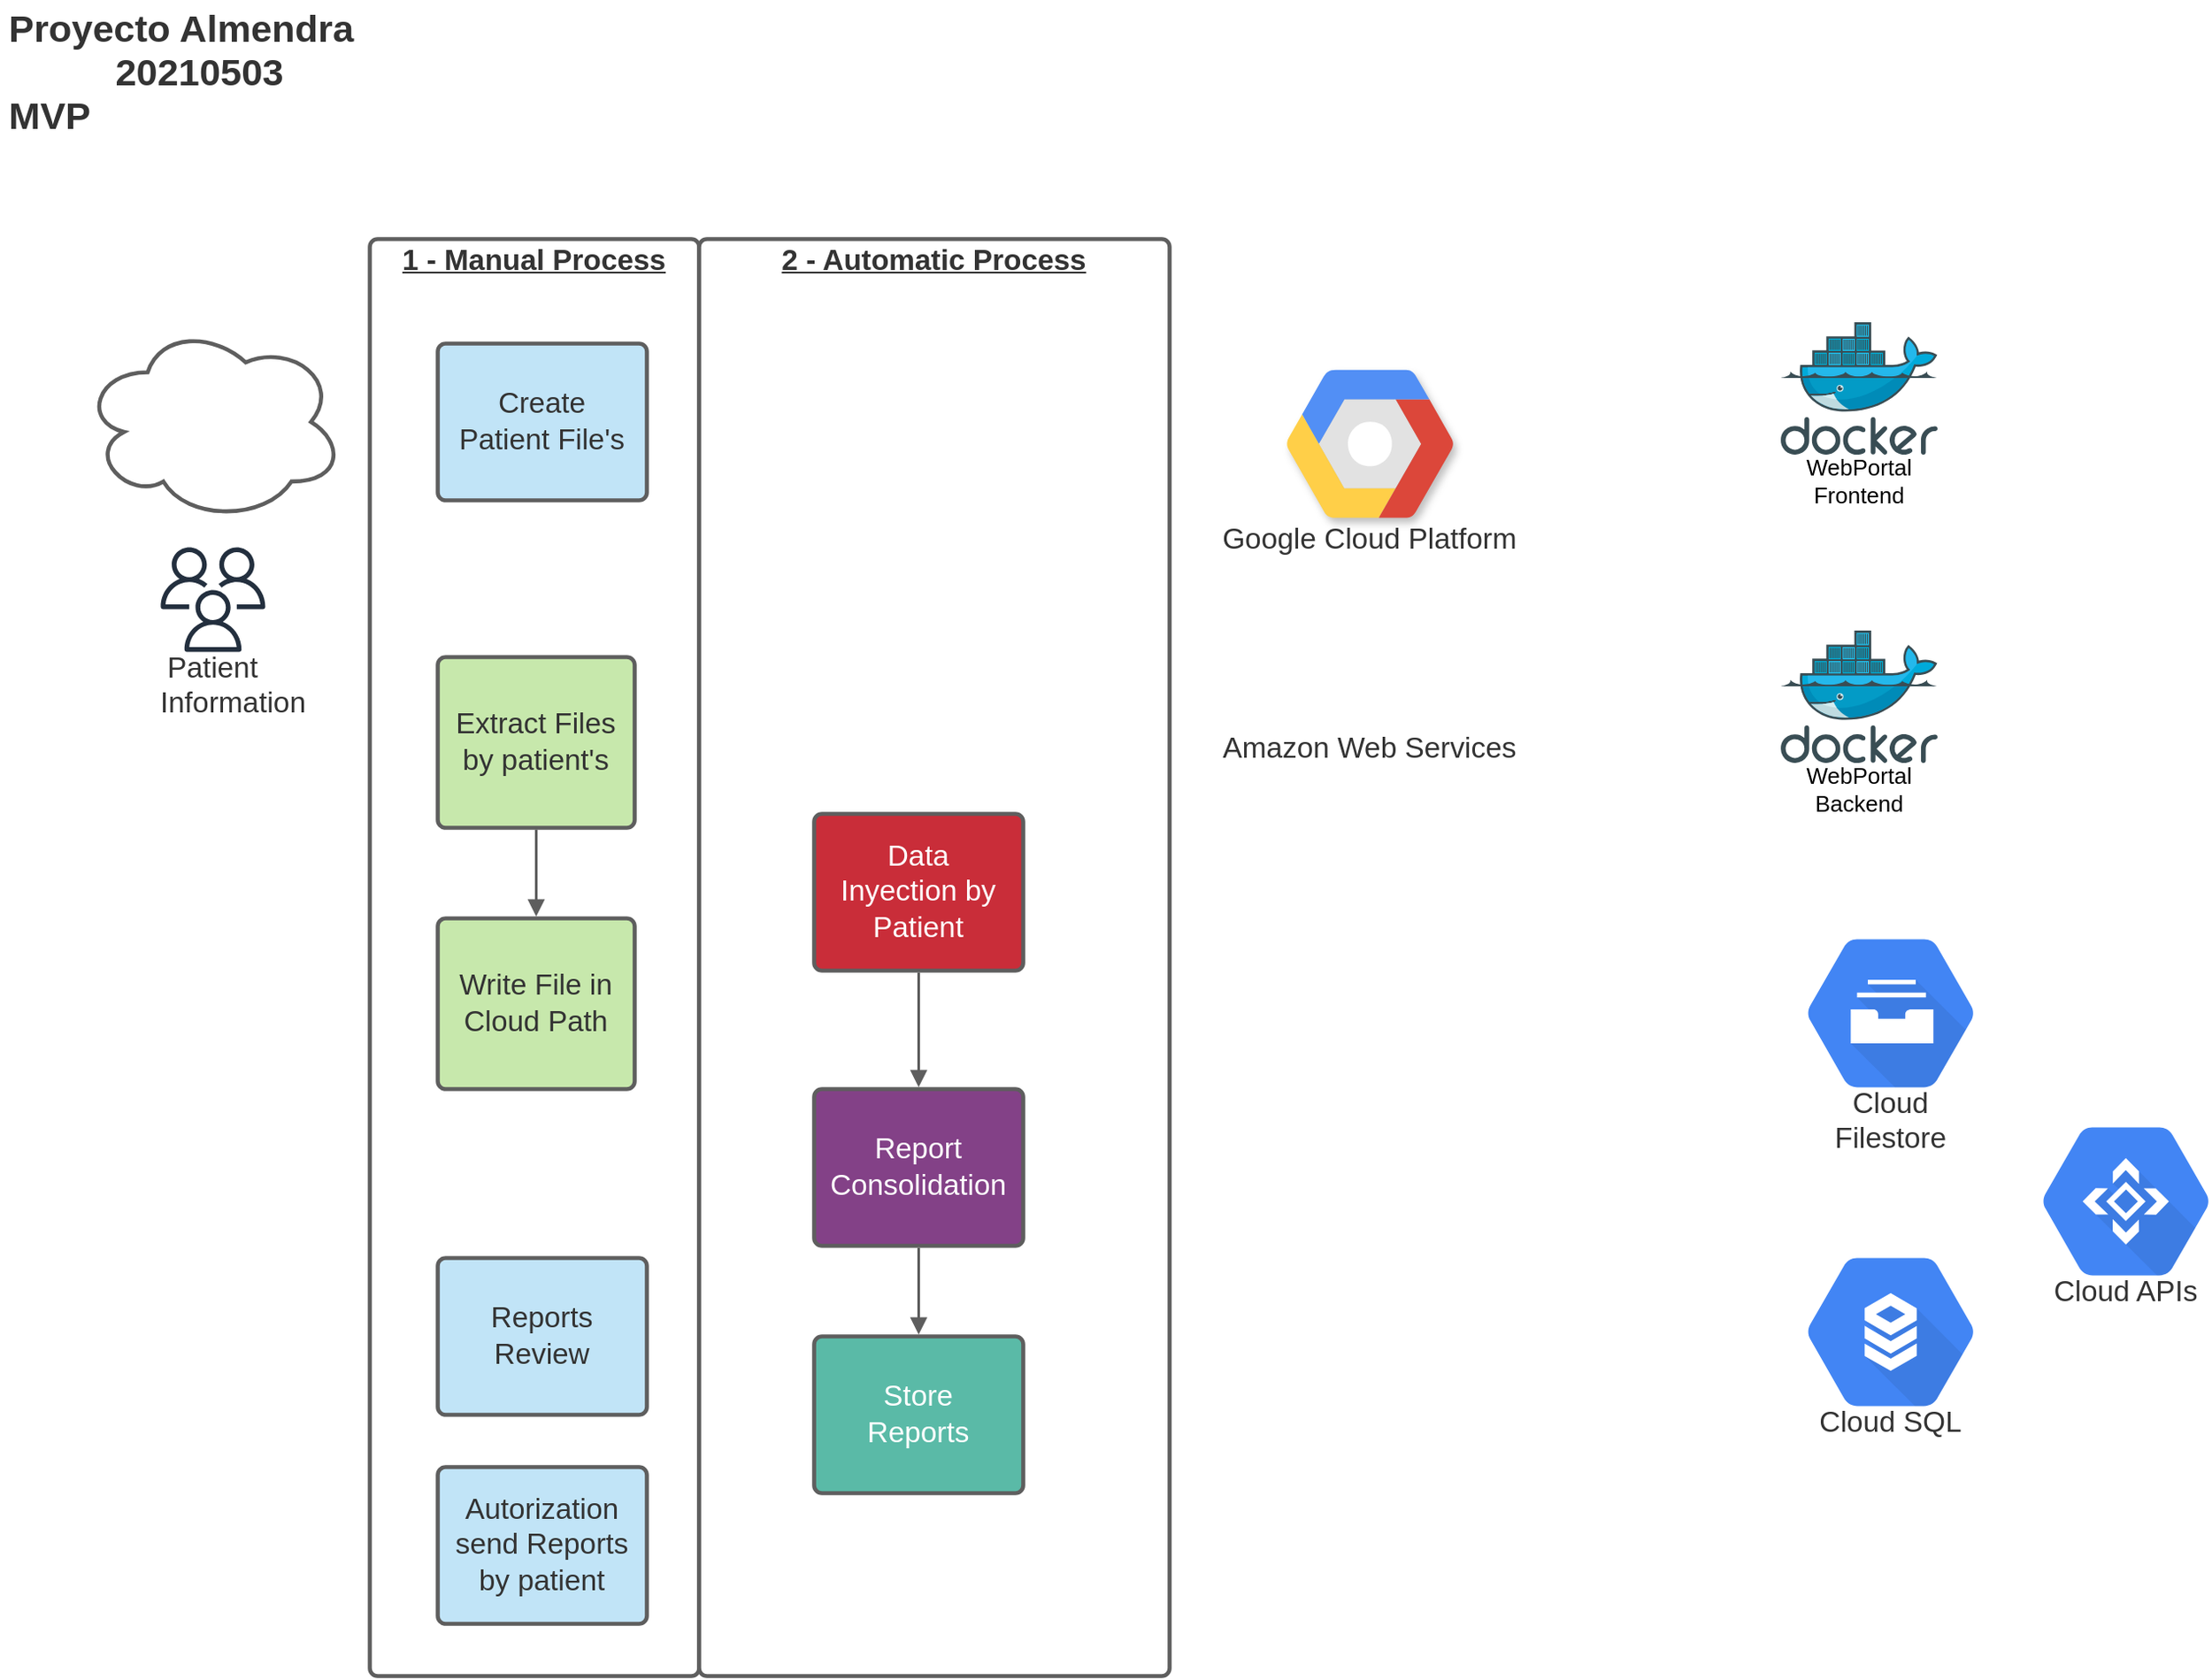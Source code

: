 <mxfile version="14.7.6" type="github" pages="4">
  <diagram id="dddHVx6rksDhnKTQkSQl" name="20210503_MVP">
    <mxGraphModel dx="2966" dy="1654" grid="1" gridSize="10" guides="1" tooltips="1" connect="1" arrows="1" fold="1" page="1" pageScale="1" pageWidth="827" pageHeight="1169" math="0" shadow="0">
      <root>
        <mxCell id="0" />
        <mxCell id="1" parent="0" />
        <UserObject label="1 - Manual Process" lucidchartObjectId="T~lzCZHddqj7" id="tln0UdEtR5vBB-gx2EIG-1">
          <mxCell style="html=1;overflow=block;blockSpacing=1;whiteSpace=wrap;;whiteSpace=wrap;fontSize=16.7;fontColor=#333333;fontStyle=5;spacing=3.8;verticalAlign=top;strokeColor=#5e5e5e;strokeOpacity=100;rounded=1;absoluteArcSize=1;arcSize=9;strokeWidth=2.3;" vertex="1" parent="1">
            <mxGeometry x="240" y="150" width="189" height="825" as="geometry" />
          </mxCell>
        </UserObject>
        <UserObject label="2 - Automatic Process" lucidchartObjectId="Zgmz0kvQmYlk" id="tln0UdEtR5vBB-gx2EIG-2">
          <mxCell style="html=1;overflow=block;blockSpacing=1;whiteSpace=wrap;;whiteSpace=wrap;fontSize=16.7;fontColor=#333333;fontStyle=5;spacing=3.8;verticalAlign=top;strokeColor=#5e5e5e;strokeOpacity=100;rounded=1;absoluteArcSize=1;arcSize=9;strokeWidth=2.3;" vertex="1" parent="1">
            <mxGeometry x="429" y="150" width="270" height="825" as="geometry" />
          </mxCell>
        </UserObject>
        <UserObject label="&lt;div style=&quot;display: flex; justify-content: flex-start; text-align: left; align-items: baseline; font-size: 0; line-height: 1.25;margin-top: -2px;&quot;&gt;&lt;span&gt;&lt;span style=&quot;font-size:21.7px;color:#333333;font-weight: bold;&quot;&gt;Proyecto Almendra&#xa;&lt;/span&gt;&lt;/span&gt;&lt;/div&gt;&lt;div style=&quot;display: flex; justify-content: center; text-align: center; align-items: baseline; font-size: 0; line-height: 1.25;margin-top: -2px;&quot;&gt;&lt;span&gt;&lt;span style=&quot;font-size:21.7px;color:#333333;font-weight: bold;&quot;&gt;20210503&#xa;&lt;/span&gt;&lt;/span&gt;&lt;/div&gt;&lt;div style=&quot;display: flex; justify-content: flex-start; text-align: left; align-items: baseline; font-size: 0; line-height: 1.25;margin-top: -2px;&quot;&gt;&lt;span&gt;&lt;span style=&quot;font-size:21.7px;color:#333333;font-weight: bold;&quot;&gt;MVP&lt;/span&gt;&lt;/span&gt;&lt;/div&gt;" lucidchartObjectId="VXlzGr4Guaco" id="tln0UdEtR5vBB-gx2EIG-3">
          <mxCell style="html=1;overflow=block;blockSpacing=1;whiteSpace=wrap;;whiteSpace=wrap;fontSize=13;spacing=3.8;verticalAlign=top;strokeOpacity=0;fillOpacity=0;rounded=1;absoluteArcSize=1;arcSize=9;fillColor=#ffffff;strokeWidth=2.3;" vertex="1" parent="1">
            <mxGeometry x="30" y="15" width="225" height="112" as="geometry" />
          </mxCell>
        </UserObject>
        <mxCell id="tln0UdEtR5vBB-gx2EIG-4" value="" style="group;dropTarget=0;" vertex="1" parent="1">
          <mxGeometry x="724" y="225" width="180" height="120" as="geometry" />
        </mxCell>
        <UserObject label="Google Cloud Platform" lucidchartObjectId="u1lzkBfXKpcN" id="tln0UdEtR5vBB-gx2EIG-5">
          <mxCell style="html=1;overflow=block;blockSpacing=1;whiteSpace=wrap;strokeColor=none;fillColor=none;whiteSpace=wrap;fontSize=16.7;fontColor=#333333;align=center;spacing=0;strokeWidth=1.5;" vertex="1" parent="tln0UdEtR5vBB-gx2EIG-4">
            <mxGeometry y="75" width="180" height="45" as="geometry" />
          </mxCell>
        </UserObject>
        <UserObject label="" lucidchartObjectId="o1lzza6nKsLO" id="tln0UdEtR5vBB-gx2EIG-6">
          <mxCell style="html=1;overflow=block;blockSpacing=1;whiteSpace=wrap;html=1;verticalLabelPosition=bottom;verticalAlign=top;strokeColor=none;shape=mxgraph.gcp2.google_cloud_platform;whiteSpace=wrap;fontSize=13;align=center;spacing=0;strokeOpacity=100;rounded=1;absoluteArcSize=1;arcSize=9;shadow=1;strokeWidth=2.3;" vertex="1" parent="tln0UdEtR5vBB-gx2EIG-4">
            <mxGeometry x="42" width="96" height="85" as="geometry" />
          </mxCell>
        </UserObject>
        <mxCell id="tln0UdEtR5vBB-gx2EIG-7" value="" style="group;dropTarget=0;" vertex="1" parent="1">
          <mxGeometry x="724" y="360" width="180" height="105" as="geometry" />
        </mxCell>
        <UserObject label="Amazon Web Services" lucidchartObjectId="a4lzyufJ8up." id="tln0UdEtR5vBB-gx2EIG-8">
          <mxCell style="html=1;overflow=block;blockSpacing=1;whiteSpace=wrap;strokeColor=none;fillColor=none;whiteSpace=wrap;fontSize=16.7;fontColor=#333333;align=center;spacing=0;strokeWidth=1.5;" vertex="1" parent="tln0UdEtR5vBB-gx2EIG-7">
            <mxGeometry y="60" width="180" height="45" as="geometry" />
          </mxCell>
        </UserObject>
        <UserObject label="" lucidchartObjectId="X3lz5bht-SCj" id="tln0UdEtR5vBB-gx2EIG-9">
          <mxCell style="html=1;overflow=block;blockSpacing=1;whiteSpace=wrap;shape=image;whiteSpace=wrap;fontSize=13;spacing=3.8;strokeColor=none;strokeOpacity=100;strokeWidth=0;image=https://images.lucid.app/images/5f9839ea-c7fa-4b19-bfe2-165e889822dc/content;imageAspect=0;" vertex="1" parent="tln0UdEtR5vBB-gx2EIG-7">
            <mxGeometry x="30" width="105" height="70" as="geometry" />
          </mxCell>
        </UserObject>
        <UserObject label="" lucidchartObjectId="w5lz7~ToFSqg" id="tln0UdEtR5vBB-gx2EIG-10">
          <mxCell style="html=1;overflow=block;blockSpacing=1;whiteSpace=wrap;shape=image;whiteSpace=wrap;fontSize=13;spacing=3.8;strokeColor=none;strokeOpacity=100;strokeWidth=0;image=https://images.lucid.app/images/2fbd50f7-ec18-41f8-abc7-2c9edd7a1bdf/content;imageAspect=0;" vertex="1" parent="1">
            <mxGeometry x="720" y="501" width="188" height="99" as="geometry" />
          </mxCell>
        </UserObject>
        <UserObject label="Create Patient File&#39;s" lucidchartObjectId="S7lz8hZeYQF8" id="tln0UdEtR5vBB-gx2EIG-11">
          <mxCell style="html=1;overflow=block;blockSpacing=1;whiteSpace=wrap;;whiteSpace=wrap;fontSize=16.7;fontColor=#333333;align=center;spacing=9;strokeColor=#5e5e5e;strokeOpacity=100;fillOpacity=100;rounded=1;absoluteArcSize=1;arcSize=9;fillColor=#c1e4f7;strokeWidth=2.3;" vertex="1" parent="1">
            <mxGeometry x="279" y="210" width="120" height="90" as="geometry" />
          </mxCell>
        </UserObject>
        <UserObject label="Extract Files by patient&#39;s" lucidchartObjectId="_dmz7vrTkW~l" id="tln0UdEtR5vBB-gx2EIG-12">
          <mxCell style="html=1;overflow=block;blockSpacing=1;whiteSpace=wrap;;whiteSpace=wrap;fontSize=16.7;fontColor=#333333;align=center;spacing=9;strokeColor=#5e5e5e;strokeOpacity=100;fillOpacity=100;rounded=1;absoluteArcSize=1;arcSize=9;fillColor=#c7e8ac;strokeWidth=2.3;" vertex="1" parent="1">
            <mxGeometry x="279" y="390" width="113" height="98" as="geometry" />
          </mxCell>
        </UserObject>
        <UserObject label="Write File in Cloud Path" lucidchartObjectId="PemzEzLOGYUq" id="tln0UdEtR5vBB-gx2EIG-13">
          <mxCell style="html=1;overflow=block;blockSpacing=1;whiteSpace=wrap;;whiteSpace=wrap;fontSize=16.7;fontColor=#333333;align=center;spacing=9;strokeColor=#5e5e5e;strokeOpacity=100;fillOpacity=100;rounded=1;absoluteArcSize=1;arcSize=9;fillColor=#c7e8ac;strokeWidth=2.3;" vertex="1" parent="1">
            <mxGeometry x="279" y="540" width="113" height="98" as="geometry" />
          </mxCell>
        </UserObject>
        <UserObject label="" lucidchartObjectId="6fmz9pHKwr3D" id="tln0UdEtR5vBB-gx2EIG-14">
          <mxCell style="html=1;jettySize=18;whiteSpace=wrap;fontSize=13;strokeColor=#5E5E5E;strokeWidth=1.5;rounded=1;arcSize=12;edgeStyle=orthogonalEdgeStyle;startArrow=none;;endArrow=block;endFill=1;;exitX=0.5;exitY=1.011;exitPerimeter=0;entryX=0.5;entryY=-0.011;entryPerimeter=0;" edge="1" parent="1" source="tln0UdEtR5vBB-gx2EIG-12" target="tln0UdEtR5vBB-gx2EIG-13">
            <mxGeometry width="100" height="100" relative="1" as="geometry">
              <Array as="points" />
            </mxGeometry>
          </mxCell>
        </UserObject>
        <UserObject label="Data Inyection by Patient " lucidchartObjectId="iwrzeS.W3ZEd" id="tln0UdEtR5vBB-gx2EIG-15">
          <mxCell style="html=1;overflow=block;blockSpacing=1;whiteSpace=wrap;;whiteSpace=wrap;fontSize=16.7;fontColor=#ffffff;align=center;spacing=9;strokeColor=#5e5e5e;strokeOpacity=100;fillOpacity=100;rounded=1;absoluteArcSize=1;arcSize=9;fillColor=#c92d39;strokeWidth=2.3;" vertex="1" parent="1">
            <mxGeometry x="495" y="480" width="120" height="90" as="geometry" />
          </mxCell>
        </UserObject>
        <UserObject label="Reports Review" lucidchartObjectId="9xrzsc.pIvdh" id="tln0UdEtR5vBB-gx2EIG-16">
          <mxCell style="html=1;overflow=block;blockSpacing=1;whiteSpace=wrap;;whiteSpace=wrap;fontSize=16.7;fontColor=#333333;align=center;spacing=9;strokeColor=#5e5e5e;strokeOpacity=100;fillOpacity=100;rounded=1;absoluteArcSize=1;arcSize=9;fillColor=#c1e4f7;strokeWidth=2.3;" vertex="1" parent="1">
            <mxGeometry x="279" y="735" width="120" height="90" as="geometry" />
          </mxCell>
        </UserObject>
        <UserObject label="Autorization send Reports by patient" lucidchartObjectId="Kyrz0Hg3vMJl" id="tln0UdEtR5vBB-gx2EIG-17">
          <mxCell style="html=1;overflow=block;blockSpacing=1;whiteSpace=wrap;;whiteSpace=wrap;fontSize=16.7;fontColor=#333333;align=center;spacing=9;strokeColor=#5e5e5e;strokeOpacity=100;fillOpacity=100;rounded=1;absoluteArcSize=1;arcSize=9;fillColor=#c1e4f7;strokeWidth=2.3;" vertex="1" parent="1">
            <mxGeometry x="279" y="855" width="120" height="90" as="geometry" />
          </mxCell>
        </UserObject>
        <UserObject label="Report Consolidation" lucidchartObjectId="JzrziteX.7MS" id="tln0UdEtR5vBB-gx2EIG-18">
          <mxCell style="html=1;overflow=block;blockSpacing=1;whiteSpace=wrap;;whiteSpace=wrap;fontSize=16.7;fontColor=#ffffff;align=center;spacing=9;strokeColor=#5e5e5e;strokeOpacity=100;fillOpacity=100;rounded=1;absoluteArcSize=1;arcSize=9;fillColor=#834187;strokeWidth=2.3;" vertex="1" parent="1">
            <mxGeometry x="495" y="638" width="120" height="90" as="geometry" />
          </mxCell>
        </UserObject>
        <UserObject label="Store Reports" lucidchartObjectId="wArzC9fzWALF" id="tln0UdEtR5vBB-gx2EIG-19">
          <mxCell style="html=1;overflow=block;blockSpacing=1;whiteSpace=wrap;;whiteSpace=wrap;fontSize=16.7;fontColor=#ffffff;align=center;spacing=9;strokeColor=#5e5e5e;strokeOpacity=100;fillOpacity=100;rounded=1;absoluteArcSize=1;arcSize=9;fillColor=#5abaa7;strokeWidth=2.3;" vertex="1" parent="1">
            <mxGeometry x="495" y="780" width="120" height="90" as="geometry" />
          </mxCell>
        </UserObject>
        <UserObject label="" lucidchartObjectId="qBrzEHSDLrt4" id="tln0UdEtR5vBB-gx2EIG-20">
          <mxCell style="html=1;jettySize=18;whiteSpace=wrap;fontSize=13;strokeColor=#5E5E5E;strokeWidth=1.5;rounded=1;arcSize=12;edgeStyle=orthogonalEdgeStyle;startArrow=none;;endArrow=block;endFill=1;;exitX=0.5;exitY=1.013;exitPerimeter=0;entryX=0.5;entryY=-0.012;entryPerimeter=0;" edge="1" parent="1" source="tln0UdEtR5vBB-gx2EIG-15" target="tln0UdEtR5vBB-gx2EIG-18">
            <mxGeometry width="100" height="100" relative="1" as="geometry">
              <Array as="points" />
            </mxGeometry>
          </mxCell>
        </UserObject>
        <UserObject label="" lucidchartObjectId="vBrzq6aWLjst" id="tln0UdEtR5vBB-gx2EIG-21">
          <mxCell style="html=1;jettySize=18;whiteSpace=wrap;fontSize=13;strokeColor=#5E5E5E;strokeWidth=1.5;rounded=1;arcSize=12;edgeStyle=orthogonalEdgeStyle;startArrow=none;;endArrow=block;endFill=1;;exitX=0.5;exitY=1.013;exitPerimeter=0;entryX=0.5;entryY=-0.012;entryPerimeter=0;" edge="1" parent="1" source="tln0UdEtR5vBB-gx2EIG-18" target="tln0UdEtR5vBB-gx2EIG-19">
            <mxGeometry width="100" height="100" relative="1" as="geometry">
              <Array as="points" />
            </mxGeometry>
          </mxCell>
        </UserObject>
        <mxCell id="tln0UdEtR5vBB-gx2EIG-22" value="" style="group;dropTarget=0;" vertex="1" parent="1">
          <mxGeometry x="75" y="198" width="150" height="189" as="geometry" />
        </mxCell>
        <UserObject label="" lucidchartObjectId="M-lzjmdAZpNw" id="tln0UdEtR5vBB-gx2EIG-23">
          <mxCell style="html=1;overflow=block;blockSpacing=1;whiteSpace=wrap;ellipse;shape=cloud;whiteSpace=wrap;fontSize=13;align=center;spacing=3.8;strokeColor=#5e5e5e;strokeOpacity=100;rounded=1;absoluteArcSize=1;arcSize=9;strokeWidth=2.3;" vertex="1" parent="tln0UdEtR5vBB-gx2EIG-22">
            <mxGeometry width="150" height="114" as="geometry" />
          </mxCell>
        </UserObject>
        <UserObject label="" lucidchartObjectId="s-lzScxhbEOF" id="tln0UdEtR5vBB-gx2EIG-24">
          <mxCell style="html=1;overflow=block;blockSpacing=1;whiteSpace=wrap;shape=image;whiteSpace=wrap;fontSize=13;spacing=3.8;strokeColor=none;strokeOpacity=100;strokeWidth=0;image=https://images.lucid.app/images/5e980679-5723-4577-8aea-15ffecb57db3/content;imageAspect=0;" vertex="1" parent="tln0UdEtR5vBB-gx2EIG-22">
            <mxGeometry x="45" y="27" width="60" height="60" as="geometry" />
          </mxCell>
        </UserObject>
        <UserObject label="Patient Information" lucidchartObjectId="h.lzvhELuWL." id="tln0UdEtR5vBB-gx2EIG-25">
          <mxCell style="html=1;overflow=block;blockSpacing=1;whiteSpace=wrap;shape=mxgraph.aws4.users;labelPosition=center;verticalLabelPosition=bottom;align=center;verticalAlign=top;strokeColor=none;whiteSpace=wrap;fontSize=16.7;fontColor=#333333;spacing=0;strokeOpacity=100;rounded=1;absoluteArcSize=1;arcSize=9;fillColor=#232f3e;strokeWidth=2.3;" vertex="1" parent="tln0UdEtR5vBB-gx2EIG-22">
            <mxGeometry x="45" y="129" width="60" height="60" as="geometry" />
          </mxCell>
        </UserObject>
        <UserObject label="WebPortal &#xa;Frontend" lucidchartObjectId="v2rzGc59WxTQ" id="tln0UdEtR5vBB-gx2EIG-26">
          <mxCell style="html=1;overflow=block;blockSpacing=1;whiteSpace=wrap;aspect=fixed;html=1;points=[];align=center;verticalAlign=top;image;image=img/lib/mscae/Docker.svg;whiteSpace=wrap;fontSize=13;spacing=0;strokeColor=#5e5e5e;strokeOpacity=100;rounded=1;absoluteArcSize=1;arcSize=9;fillColor=#00AADA;strokeWidth=2.3;" vertex="1" parent="1">
            <mxGeometry x="1050" y="198" width="90" height="76" as="geometry" />
          </mxCell>
        </UserObject>
        <UserObject label="WebPortal Backend" lucidchartObjectId="L2rzGQSGn0TO" id="tln0UdEtR5vBB-gx2EIG-27">
          <mxCell style="html=1;overflow=block;blockSpacing=1;whiteSpace=wrap;aspect=fixed;html=1;points=[];align=center;verticalAlign=top;image;image=img/lib/mscae/Docker.svg;whiteSpace=wrap;fontSize=13;spacing=0;strokeColor=#5e5e5e;strokeOpacity=100;rounded=1;absoluteArcSize=1;arcSize=9;fillColor=#00AADA;strokeWidth=2.3;" vertex="1" parent="1">
            <mxGeometry x="1050" y="375" width="90" height="76" as="geometry" />
          </mxCell>
        </UserObject>
        <UserObject label="Cloud Filestore" lucidchartObjectId="a5rz5_zM~jvO" id="tln0UdEtR5vBB-gx2EIG-28">
          <mxCell style="html=1;overflow=block;blockSpacing=1;whiteSpace=wrap;html=1;verticalLabelPosition=bottom;verticalAlign=top;strokeColor=none;shape=mxgraph.gcp2.cloud_filestore;whiteSpace=wrap;fontSize=16.7;fontColor=#333333;align=center;spacing=0;strokeOpacity=100;fillOpacity=100;fillColor=#4285f4;strokeWidth=2.3;" vertex="1" parent="1">
            <mxGeometry x="1065" y="552" width="96" height="85" as="geometry" />
          </mxCell>
        </UserObject>
        <UserObject label="Cloud SQL" lucidchartObjectId="U5rz9ihGtCuL" id="tln0UdEtR5vBB-gx2EIG-29">
          <mxCell style="html=1;overflow=block;blockSpacing=1;whiteSpace=wrap;html=1;verticalLabelPosition=bottom;verticalAlign=top;strokeColor=none;shape=mxgraph.gcp2.cloud_sql;whiteSpace=wrap;fontSize=16.7;fontColor=#333333;align=center;spacing=0;strokeOpacity=100;fillOpacity=100;fillColor=#4285f4;strokeWidth=2.3;" vertex="1" parent="1">
            <mxGeometry x="1065" y="735" width="96" height="85" as="geometry" />
          </mxCell>
        </UserObject>
        <UserObject label="Cloud APIs" lucidchartObjectId="O~rzc_VpntKK" id="tln0UdEtR5vBB-gx2EIG-30">
          <mxCell style="html=1;overflow=block;blockSpacing=1;whiteSpace=wrap;html=1;verticalLabelPosition=bottom;verticalAlign=top;strokeColor=none;shape=mxgraph.gcp2.cloud_apis;whiteSpace=wrap;fontSize=16.7;fontColor=#333333;align=center;spacing=0;strokeOpacity=100;fillOpacity=100;fillColor=#4285f4;strokeWidth=2.3;" vertex="1" parent="1">
            <mxGeometry x="1200" y="660" width="96" height="85" as="geometry" />
          </mxCell>
        </UserObject>
      </root>
    </mxGraphModel>
  </diagram>
  <diagram id="Cg3uDXqmnL01PQqe0z5Y" name="Databases">
    <mxGraphModel dx="2076" dy="1158" grid="1" gridSize="10" guides="1" tooltips="1" connect="1" arrows="1" fold="1" page="1" pageScale="1" pageWidth="827" pageHeight="1169" math="0" shadow="0">
      <root>
        <mxCell id="N9i81rh3rAC_FH1X6Cbg-0" />
        <mxCell id="N9i81rh3rAC_FH1X6Cbg-1" parent="N9i81rh3rAC_FH1X6Cbg-0" />
        <UserObject label="" lucidchartObjectId="7pmz1FBIo4zH" id="N9i81rh3rAC_FH1X6Cbg-2">
          <mxCell style="html=1;jettySize=18;whiteSpace=wrap;fontSize=13;strokeColor=#333333;strokeOpacity=100;strokeWidth=0.8;rounded=1;arcSize=16;edgeStyle=orthogonalEdgeStyle;startArrow=none;;endArrow=none;;exitX=0.5;exitY=-0.002;exitPerimeter=0;entryX=0.5;entryY=1.002;entryPerimeter=0;" edge="1" parent="N9i81rh3rAC_FH1X6Cbg-1" source="N9i81rh3rAC_FH1X6Cbg-27" target="N9i81rh3rAC_FH1X6Cbg-13">
            <mxGeometry width="100" height="100" relative="1" as="geometry">
              <Array as="points" />
            </mxGeometry>
          </mxCell>
        </UserObject>
        <mxCell id="N9i81rh3rAC_FH1X6Cbg-3" value="1" style="text;html=1;resizable=0;labelBackgroundColor=#ffffff;align=center;verticalAlign=middle;fontColor=#333333;;fontSize=13.3;" vertex="1" parent="N9i81rh3rAC_FH1X6Cbg-2">
          <mxGeometry x="0.853" relative="1" as="geometry">
            <mxPoint x="-68" as="offset" />
          </mxGeometry>
        </mxCell>
        <mxCell id="N9i81rh3rAC_FH1X6Cbg-4" value="1..N" style="text;html=1;resizable=0;labelBackgroundColor=#ffffff;align=center;verticalAlign=middle;fontColor=#333333;;fontSize=13.3;" vertex="1" parent="N9i81rh3rAC_FH1X6Cbg-2">
          <mxGeometry x="-0.892" relative="1" as="geometry">
            <mxPoint x="-75" as="offset" />
          </mxGeometry>
        </mxCell>
        <mxCell id="N9i81rh3rAC_FH1X6Cbg-5" value="xuser" style="html=1;overflow=block;blockSpacing=1;whiteSpace=wrap;swimlane;childLayout=stackLayout;horizontal=1;horizontalStack=0;resizeParent=1;resizeParentMax=0;resizeLast=0;collapsible=0;fontStyle=0;marginBottom=0;swimlaneFillColor=#ffffff;startSize=30;whiteSpace=wrap;fontSize=13.3;fontColor=#333333;align=left;spacingLeft=8.4;spacingRight=8.4;spacingTop=2.4;whiteSpace=wrap;fontFamily=Helvetica;spacing=3.6;strokeColor=#333333;strokeOpacity=100;fillOpacity=100;rounded=1;absoluteArcSize=1;arcSize=7.5;fillColor=#ffffff;strokeWidth=0.8;fillColor=#e0e0e0;" vertex="1" parent="N9i81rh3rAC_FH1X6Cbg-1">
          <mxGeometry x="630" y="375" width="150" height="213.75" as="geometry" />
        </mxCell>
        <mxCell id="N9i81rh3rAC_FH1X6Cbg-6" value="xiaomiID" style="part=1;resizeHeight=0;strokeColor=none;align=left;verticalAlign=top;spacingLeft=4;spacingRight=4;overflow=hidden;rotatable=0;points=[[0,0.5],[1,0.5]];portConstraint=eastwest;html=1;whiteSpace=wrap;swimlaneFillColor=#ffffff;whiteSpace=wrap;fontSize=13.3;fontColor=#333333;align=left;spacingLeft=8.4;spacingRight=8.4;spacingTop=2.4;fillColor=none;strokeOpacity=100;fillOpacity=100;" vertex="1" parent="N9i81rh3rAC_FH1X6Cbg-5">
          <mxGeometry y="30" width="150" height="26.25" as="geometry" />
        </mxCell>
        <mxCell id="N9i81rh3rAC_FH1X6Cbg-7" value="gender (1, 2, 3)" style="part=1;resizeHeight=0;strokeColor=none;align=left;verticalAlign=top;spacingLeft=4;spacingRight=4;overflow=hidden;rotatable=0;points=[[0,0.5],[1,0.5]];portConstraint=eastwest;html=1;whiteSpace=wrap;swimlaneFillColor=#ffffff;whiteSpace=wrap;fontSize=13.3;fontColor=#333333;align=left;spacingLeft=8.4;spacingRight=8.4;spacingTop=2.4;fillColor=#000000;opacity=5;" vertex="1" parent="N9i81rh3rAC_FH1X6Cbg-5">
          <mxGeometry y="56.25" width="150" height="26.25" as="geometry" />
        </mxCell>
        <mxCell id="N9i81rh3rAC_FH1X6Cbg-8" value="height" style="part=1;resizeHeight=0;strokeColor=none;align=left;verticalAlign=top;spacingLeft=4;spacingRight=4;overflow=hidden;rotatable=0;points=[[0,0.5],[1,0.5]];portConstraint=eastwest;html=1;whiteSpace=wrap;swimlaneFillColor=#ffffff;whiteSpace=wrap;fontSize=13.3;fontColor=#000000;align=left;spacingLeft=8.4;spacingRight=8.4;spacingTop=2.4;fillColor=none;strokeOpacity=100;fillOpacity=100;" vertex="1" parent="N9i81rh3rAC_FH1X6Cbg-5">
          <mxGeometry y="82.5" width="150" height="26.25" as="geometry" />
        </mxCell>
        <mxCell id="N9i81rh3rAC_FH1X6Cbg-9" value="weight" style="part=1;resizeHeight=0;strokeColor=none;align=left;verticalAlign=top;spacingLeft=4;spacingRight=4;overflow=hidden;rotatable=0;points=[[0,0.5],[1,0.5]];portConstraint=eastwest;html=1;whiteSpace=wrap;swimlaneFillColor=#ffffff;whiteSpace=wrap;fontSize=13.3;fontColor=#000000;align=left;spacingLeft=8.4;spacingRight=8.4;spacingTop=2.4;fillColor=#000000;opacity=5;" vertex="1" parent="N9i81rh3rAC_FH1X6Cbg-5">
          <mxGeometry y="108.75" width="150" height="26.25" as="geometry" />
        </mxCell>
        <mxCell id="N9i81rh3rAC_FH1X6Cbg-10" value="nickename" style="part=1;resizeHeight=0;strokeColor=none;align=left;verticalAlign=top;spacingLeft=4;spacingRight=4;overflow=hidden;rotatable=0;points=[[0,0.5],[1,0.5]];portConstraint=eastwest;html=1;whiteSpace=wrap;swimlaneFillColor=#ffffff;whiteSpace=wrap;fontSize=13.3;fontColor=#333333;align=left;spacingLeft=8.4;spacingRight=8.4;spacingTop=2.4;fillColor=none;strokeOpacity=100;fillOpacity=100;" vertex="1" parent="N9i81rh3rAC_FH1X6Cbg-5">
          <mxGeometry y="135" width="150" height="26.25" as="geometry" />
        </mxCell>
        <mxCell id="N9i81rh3rAC_FH1X6Cbg-11" value="avatar" style="part=1;resizeHeight=0;strokeColor=none;align=left;verticalAlign=top;spacingLeft=4;spacingRight=4;overflow=hidden;rotatable=0;points=[[0,0.5],[1,0.5]];portConstraint=eastwest;html=1;whiteSpace=wrap;swimlaneFillColor=#ffffff;whiteSpace=wrap;fontSize=13.3;fontColor=#000000;align=left;spacingLeft=8.4;spacingRight=8.4;spacingTop=2.4;fillColor=#000000;opacity=5;" vertex="1" parent="N9i81rh3rAC_FH1X6Cbg-5">
          <mxGeometry y="161.25" width="150" height="26.25" as="geometry" />
        </mxCell>
        <mxCell id="N9i81rh3rAC_FH1X6Cbg-12" value="birthday (2010-12)" style="part=1;resizeHeight=0;strokeColor=none;align=left;verticalAlign=top;spacingLeft=4;spacingRight=4;overflow=hidden;rotatable=0;points=[[0,0.5],[1,0.5]];portConstraint=eastwest;html=1;whiteSpace=wrap;swimlaneFillColor=#ffffff;whiteSpace=wrap;fontSize=13.3;fontColor=#000000;align=left;spacingLeft=8.4;spacingRight=8.4;spacingTop=2.4;fillColor=none;strokeOpacity=100;fillOpacity=100;" vertex="1" parent="N9i81rh3rAC_FH1X6Cbg-5">
          <mxGeometry y="187.5" width="150" height="26.25" as="geometry" />
        </mxCell>
        <mxCell id="N9i81rh3rAC_FH1X6Cbg-13" value="patient" style="html=1;overflow=block;blockSpacing=1;whiteSpace=wrap;swimlane;childLayout=stackLayout;horizontal=1;horizontalStack=0;resizeParent=1;resizeParentMax=0;resizeLast=0;collapsible=0;fontStyle=0;marginBottom=0;swimlaneFillColor=#ffffff;startSize=30;whiteSpace=wrap;fontSize=13.3;fontColor=#333333;fontStyle=2;align=left;spacingLeft=8.4;spacingRight=8.4;spacingTop=2.4;whiteSpace=wrap;fontFamily=Helvetica;spacing=3.6;strokeColor=#333333;strokeOpacity=100;fillOpacity=100;rounded=1;absoluteArcSize=1;arcSize=7.5;fillColor=#ffffff;strokeWidth=0.8;fillColor=#e0e0e0;" vertex="1" parent="N9i81rh3rAC_FH1X6Cbg-1">
          <mxGeometry x="360" y="240" width="150" height="240" as="geometry" />
        </mxCell>
        <mxCell id="N9i81rh3rAC_FH1X6Cbg-14" value="xiaomiID" style="part=1;resizeHeight=0;strokeColor=none;align=left;verticalAlign=top;spacingLeft=4;spacingRight=4;overflow=hidden;rotatable=0;points=[[0,0.5],[1,0.5]];portConstraint=eastwest;html=1;whiteSpace=wrap;swimlaneFillColor=#ffffff;whiteSpace=wrap;fontSize=13.3;fontColor=#333333;fontStyle=2;align=left;spacingLeft=8.4;spacingRight=8.4;spacingTop=2.4;fillColor=none;strokeOpacity=100;fillOpacity=100;" vertex="1" parent="N9i81rh3rAC_FH1X6Cbg-13">
          <mxGeometry y="30" width="150" height="26.25" as="geometry" />
        </mxCell>
        <mxCell id="N9i81rh3rAC_FH1X6Cbg-15" value="patientID" style="part=1;resizeHeight=0;strokeColor=none;align=left;verticalAlign=top;spacingLeft=4;spacingRight=4;overflow=hidden;rotatable=0;points=[[0,0.5],[1,0.5]];portConstraint=eastwest;html=1;whiteSpace=wrap;swimlaneFillColor=#ffffff;whiteSpace=wrap;fontSize=13.3;fontColor=#333333;fontStyle=2;align=left;spacingLeft=8.4;spacingRight=8.4;spacingTop=2.4;fillColor=#000000;opacity=5;" vertex="1" parent="N9i81rh3rAC_FH1X6Cbg-13">
          <mxGeometry y="56.25" width="150" height="26.25" as="geometry" />
        </mxCell>
        <mxCell id="N9i81rh3rAC_FH1X6Cbg-16" value="Name" style="part=1;resizeHeight=0;strokeColor=none;align=left;verticalAlign=top;spacingLeft=4;spacingRight=4;overflow=hidden;rotatable=0;points=[[0,0.5],[1,0.5]];portConstraint=eastwest;html=1;whiteSpace=wrap;swimlaneFillColor=#ffffff;whiteSpace=wrap;fontSize=13.3;fontColor=#333333;fontStyle=2;align=left;spacingLeft=8.4;spacingRight=8.4;spacingTop=2.4;fillColor=none;strokeOpacity=100;fillOpacity=100;" vertex="1" parent="N9i81rh3rAC_FH1X6Cbg-13">
          <mxGeometry y="82.5" width="150" height="26.25" as="geometry" />
        </mxCell>
        <mxCell id="N9i81rh3rAC_FH1X6Cbg-17" value="gender" style="part=1;resizeHeight=0;strokeColor=none;align=left;verticalAlign=top;spacingLeft=4;spacingRight=4;overflow=hidden;rotatable=0;points=[[0,0.5],[1,0.5]];portConstraint=eastwest;html=1;whiteSpace=wrap;swimlaneFillColor=#ffffff;whiteSpace=wrap;fontSize=13.3;fontColor=#000000;fontStyle=2;align=left;spacingLeft=8.4;spacingRight=8.4;spacingTop=2.4;fillColor=#000000;opacity=5;" vertex="1" parent="N9i81rh3rAC_FH1X6Cbg-13">
          <mxGeometry y="108.75" width="150" height="26.25" as="geometry" />
        </mxCell>
        <mxCell id="N9i81rh3rAC_FH1X6Cbg-18" value="birthdate" style="part=1;resizeHeight=0;strokeColor=none;align=left;verticalAlign=top;spacingLeft=4;spacingRight=4;overflow=hidden;rotatable=0;points=[[0,0.5],[1,0.5]];portConstraint=eastwest;html=1;whiteSpace=wrap;swimlaneFillColor=#ffffff;whiteSpace=wrap;fontSize=13.3;fontColor=#000000;fontStyle=2;align=left;spacingLeft=8.4;spacingRight=8.4;spacingTop=2.4;fillColor=none;strokeOpacity=100;fillOpacity=100;" vertex="1" parent="N9i81rh3rAC_FH1X6Cbg-13">
          <mxGeometry y="135" width="150" height="26.25" as="geometry" />
        </mxCell>
        <mxCell id="N9i81rh3rAC_FH1X6Cbg-19" value="shaID" style="part=1;resizeHeight=0;strokeColor=none;align=left;verticalAlign=top;spacingLeft=4;spacingRight=4;overflow=hidden;rotatable=0;points=[[0,0.5],[1,0.5]];portConstraint=eastwest;html=1;whiteSpace=wrap;swimlaneFillColor=#ffffff;whiteSpace=wrap;fontSize=13.3;fontColor=#000000;fontStyle=2;align=left;spacingLeft=8.4;spacingRight=8.4;spacingTop=2.4;fillColor=#000000;opacity=5;" vertex="1" parent="N9i81rh3rAC_FH1X6Cbg-13">
          <mxGeometry y="161.25" width="150" height="26.25" as="geometry" />
        </mxCell>
        <mxCell id="N9i81rh3rAC_FH1X6Cbg-20" value="email" style="part=1;resizeHeight=0;strokeColor=none;align=left;verticalAlign=top;spacingLeft=4;spacingRight=4;overflow=hidden;rotatable=0;points=[[0,0.5],[1,0.5]];portConstraint=eastwest;html=1;whiteSpace=wrap;swimlaneFillColor=#ffffff;whiteSpace=wrap;fontSize=13.3;fontColor=#000000;fontStyle=2;align=left;spacingLeft=8.4;spacingRight=8.4;spacingTop=2.4;fillColor=none;strokeOpacity=100;fillOpacity=100;" vertex="1" parent="N9i81rh3rAC_FH1X6Cbg-13">
          <mxGeometry y="187.5" width="150" height="26.25" as="geometry" />
        </mxCell>
        <mxCell id="N9i81rh3rAC_FH1X6Cbg-21" value="mobileNumber" style="part=1;resizeHeight=0;strokeColor=none;align=left;verticalAlign=top;spacingLeft=4;spacingRight=4;overflow=hidden;rotatable=0;points=[[0,0.5],[1,0.5]];portConstraint=eastwest;html=1;whiteSpace=wrap;swimlaneFillColor=#ffffff;whiteSpace=wrap;fontSize=13.3;fontColor=#000000;fontStyle=2;align=left;spacingLeft=8.4;spacingRight=8.4;spacingTop=2.4;fillColor=#000000;opacity=5;" vertex="1" parent="N9i81rh3rAC_FH1X6Cbg-13">
          <mxGeometry y="213.75" width="150" height="26.25" as="geometry" />
        </mxCell>
        <mxCell id="N9i81rh3rAC_FH1X6Cbg-22" value="xheartrateauto" style="html=1;overflow=block;blockSpacing=1;whiteSpace=wrap;swimlane;childLayout=stackLayout;horizontal=1;horizontalStack=0;resizeParent=1;resizeParentMax=0;resizeLast=0;collapsible=0;fontStyle=0;marginBottom=0;swimlaneFillColor=#ffffff;startSize=30;whiteSpace=wrap;fontSize=13.3;fontColor=#333333;align=left;spacingLeft=8.4;spacingRight=8.4;spacingTop=2.4;whiteSpace=wrap;fontFamily=Helvetica;spacing=3.6;strokeColor=#333333;strokeOpacity=100;fillOpacity=100;rounded=1;absoluteArcSize=1;arcSize=7.5;fillColor=#ffffff;strokeWidth=0.8;fillColor=#e0e0e0;" vertex="1" parent="N9i81rh3rAC_FH1X6Cbg-1">
          <mxGeometry x="915" y="647" width="150" height="135" as="geometry" />
        </mxCell>
        <mxCell id="N9i81rh3rAC_FH1X6Cbg-23" value="xiaomiID" style="part=1;resizeHeight=0;strokeColor=none;align=left;verticalAlign=top;spacingLeft=4;spacingRight=4;overflow=hidden;rotatable=0;points=[[0,0.5],[1,0.5]];portConstraint=eastwest;html=1;whiteSpace=wrap;swimlaneFillColor=#ffffff;whiteSpace=wrap;fontSize=13.3;fontColor=#333333;align=left;spacingLeft=8.4;spacingRight=8.4;spacingTop=2.4;fillColor=none;strokeOpacity=100;fillOpacity=100;" vertex="1" parent="N9i81rh3rAC_FH1X6Cbg-22">
          <mxGeometry y="30" width="150" height="26.25" as="geometry" />
        </mxCell>
        <mxCell id="N9i81rh3rAC_FH1X6Cbg-24" value="date (yyyy-mm-dd)" style="part=1;resizeHeight=0;strokeColor=none;align=left;verticalAlign=top;spacingLeft=4;spacingRight=4;overflow=hidden;rotatable=0;points=[[0,0.5],[1,0.5]];portConstraint=eastwest;html=1;whiteSpace=wrap;swimlaneFillColor=#ffffff;whiteSpace=wrap;fontSize=13.3;fontColor=#333333;align=left;spacingLeft=8.4;spacingRight=8.4;spacingTop=2.4;fillColor=#000000;opacity=5;" vertex="1" parent="N9i81rh3rAC_FH1X6Cbg-22">
          <mxGeometry y="56.25" width="150" height="26.25" as="geometry" />
        </mxCell>
        <mxCell id="N9i81rh3rAC_FH1X6Cbg-25" value="time" style="part=1;resizeHeight=0;strokeColor=none;align=left;verticalAlign=top;spacingLeft=4;spacingRight=4;overflow=hidden;rotatable=0;points=[[0,0.5],[1,0.5]];portConstraint=eastwest;html=1;whiteSpace=wrap;swimlaneFillColor=#ffffff;whiteSpace=wrap;fontSize=13.3;fontColor=#333333;align=left;spacingLeft=8.4;spacingRight=8.4;spacingTop=2.4;fillColor=none;strokeOpacity=100;fillOpacity=100;" vertex="1" parent="N9i81rh3rAC_FH1X6Cbg-22">
          <mxGeometry y="82.5" width="150" height="26.25" as="geometry" />
        </mxCell>
        <mxCell id="N9i81rh3rAC_FH1X6Cbg-26" value="heartRate" style="part=1;resizeHeight=0;strokeColor=none;align=left;verticalAlign=top;spacingLeft=4;spacingRight=4;overflow=hidden;rotatable=0;points=[[0,0.5],[1,0.5]];portConstraint=eastwest;html=1;whiteSpace=wrap;swimlaneFillColor=#ffffff;whiteSpace=wrap;fontSize=13.3;fontColor=#000000;align=left;spacingLeft=8.4;spacingRight=8.4;spacingTop=2.4;fillColor=#000000;opacity=5;" vertex="1" parent="N9i81rh3rAC_FH1X6Cbg-22">
          <mxGeometry y="108.75" width="150" height="26.25" as="geometry" />
        </mxCell>
        <mxCell id="N9i81rh3rAC_FH1X6Cbg-27" value="plan" style="html=1;overflow=block;blockSpacing=1;whiteSpace=wrap;swimlane;childLayout=stackLayout;horizontal=1;horizontalStack=0;resizeParent=1;resizeParentMax=0;resizeLast=0;collapsible=0;fontStyle=0;marginBottom=0;swimlaneFillColor=#ffffff;startSize=30;whiteSpace=wrap;fontSize=13.3;fontColor=#333333;fontStyle=2;align=left;spacingLeft=8.4;spacingRight=8.4;spacingTop=2.4;whiteSpace=wrap;fontFamily=Helvetica;spacing=3.6;strokeColor=#333333;strokeOpacity=100;fillOpacity=100;rounded=1;absoluteArcSize=1;arcSize=7.5;fillColor=#ffffff;strokeWidth=0.8;fillColor=#e0e0e0;" vertex="1" parent="N9i81rh3rAC_FH1X6Cbg-1">
          <mxGeometry x="420" y="570" width="150" height="187.5" as="geometry" />
        </mxCell>
        <mxCell id="N9i81rh3rAC_FH1X6Cbg-28" value="planID" style="part=1;resizeHeight=0;strokeColor=none;align=left;verticalAlign=top;spacingLeft=4;spacingRight=4;overflow=hidden;rotatable=0;points=[[0,0.5],[1,0.5]];portConstraint=eastwest;html=1;whiteSpace=wrap;swimlaneFillColor=#ffffff;whiteSpace=wrap;fontSize=13.3;fontColor=#333333;fontStyle=2;align=left;spacingLeft=8.4;spacingRight=8.4;spacingTop=2.4;fillColor=none;strokeOpacity=100;fillOpacity=100;" vertex="1" parent="N9i81rh3rAC_FH1X6Cbg-27">
          <mxGeometry y="30" width="150" height="26.25" as="geometry" />
        </mxCell>
        <mxCell id="N9i81rh3rAC_FH1X6Cbg-29" value="patientID" style="part=1;resizeHeight=0;strokeColor=none;align=left;verticalAlign=top;spacingLeft=4;spacingRight=4;overflow=hidden;rotatable=0;points=[[0,0.5],[1,0.5]];portConstraint=eastwest;html=1;whiteSpace=wrap;swimlaneFillColor=#ffffff;whiteSpace=wrap;fontSize=13.3;fontColor=#000000;fontStyle=2;align=left;spacingLeft=8.4;spacingRight=8.4;spacingTop=2.4;fillColor=#000000;opacity=5;" vertex="1" parent="N9i81rh3rAC_FH1X6Cbg-27">
          <mxGeometry y="56.25" width="150" height="26.25" as="geometry" />
        </mxCell>
        <mxCell id="N9i81rh3rAC_FH1X6Cbg-30" value="startData" style="part=1;resizeHeight=0;strokeColor=none;align=left;verticalAlign=top;spacingLeft=4;spacingRight=4;overflow=hidden;rotatable=0;points=[[0,0.5],[1,0.5]];portConstraint=eastwest;html=1;whiteSpace=wrap;swimlaneFillColor=#ffffff;whiteSpace=wrap;fontSize=13.3;fontColor=#333333;fontStyle=2;align=left;spacingLeft=8.4;spacingRight=8.4;spacingTop=2.4;fillColor=none;strokeOpacity=100;fillOpacity=100;" vertex="1" parent="N9i81rh3rAC_FH1X6Cbg-27">
          <mxGeometry y="82.5" width="150" height="26.25" as="geometry" />
        </mxCell>
        <mxCell id="N9i81rh3rAC_FH1X6Cbg-31" value="statusPlan" style="part=1;resizeHeight=0;strokeColor=none;align=left;verticalAlign=top;spacingLeft=4;spacingRight=4;overflow=hidden;rotatable=0;points=[[0,0.5],[1,0.5]];portConstraint=eastwest;html=1;whiteSpace=wrap;swimlaneFillColor=#ffffff;whiteSpace=wrap;fontSize=13.3;fontColor=#333333;fontStyle=2;align=left;spacingLeft=8.4;spacingRight=8.4;spacingTop=2.4;fillColor=#000000;opacity=5;" vertex="1" parent="N9i81rh3rAC_FH1X6Cbg-27">
          <mxGeometry y="108.75" width="150" height="26.25" as="geometry" />
        </mxCell>
        <mxCell id="N9i81rh3rAC_FH1X6Cbg-32" value="expirationDate" style="part=1;resizeHeight=0;strokeColor=none;align=left;verticalAlign=top;spacingLeft=4;spacingRight=4;overflow=hidden;rotatable=0;points=[[0,0.5],[1,0.5]];portConstraint=eastwest;html=1;whiteSpace=wrap;swimlaneFillColor=#ffffff;whiteSpace=wrap;fontSize=13.3;fontColor=#000000;fontStyle=2;align=left;spacingLeft=8.4;spacingRight=8.4;spacingTop=2.4;fillColor=none;strokeOpacity=100;fillOpacity=100;" vertex="1" parent="N9i81rh3rAC_FH1X6Cbg-27">
          <mxGeometry y="135" width="150" height="26.25" as="geometry" />
        </mxCell>
        <mxCell id="N9i81rh3rAC_FH1X6Cbg-33" value="costPlanID" style="part=1;resizeHeight=0;strokeColor=none;align=left;verticalAlign=top;spacingLeft=4;spacingRight=4;overflow=hidden;rotatable=0;points=[[0,0.5],[1,0.5]];portConstraint=eastwest;html=1;whiteSpace=wrap;swimlaneFillColor=#ffffff;whiteSpace=wrap;fontSize=13.3;fontColor=#000000;fontStyle=2;align=left;spacingLeft=8.4;spacingRight=8.4;spacingTop=2.4;fillColor=#000000;opacity=5;" vertex="1" parent="N9i81rh3rAC_FH1X6Cbg-27">
          <mxGeometry y="161.25" width="150" height="26.25" as="geometry" />
        </mxCell>
        <mxCell id="N9i81rh3rAC_FH1X6Cbg-34" value="xbodyScale" style="html=1;overflow=block;blockSpacing=1;whiteSpace=wrap;swimlane;childLayout=stackLayout;horizontal=1;horizontalStack=0;resizeParent=1;resizeParentMax=0;resizeLast=0;collapsible=0;fontStyle=0;marginBottom=0;swimlaneFillColor=#ffffff;startSize=30;whiteSpace=wrap;fontSize=13.3;fontColor=#333333;align=left;whiteSpace=wrap;spacing=0;strokeColor=#333333;strokeOpacity=100;fillOpacity=100;rounded=1;absoluteArcSize=1;arcSize=7.5;fillColor=#ffffff;strokeWidth=0.8;fillColor=#e0e0e0;" vertex="1" parent="N9i81rh3rAC_FH1X6Cbg-1">
          <mxGeometry x="990" width="150" height="437.25" as="geometry" />
        </mxCell>
        <mxCell id="N9i81rh3rAC_FH1X6Cbg-35" value="xiaomiID" style="part=1;resizeHeight=0;strokeColor=none;align=left;verticalAlign=top;spacingLeft=4;spacingRight=4;overflow=hidden;rotatable=0;points=[[0,0.5],[1,0.5]];portConstraint=eastwest;html=1;whiteSpace=wrap;swimlaneFillColor=#ffffff;whiteSpace=wrap;fontSize=13.3;fontColor=#333333;align=left;fillColor=none;strokeOpacity=100;fillOpacity=100;" vertex="1" parent="N9i81rh3rAC_FH1X6Cbg-34">
          <mxGeometry y="30" width="150" height="23.25" as="geometry" />
        </mxCell>
        <mxCell id="N9i81rh3rAC_FH1X6Cbg-36" value="timestamp" style="part=1;resizeHeight=0;strokeColor=none;align=left;verticalAlign=top;spacingLeft=4;spacingRight=4;overflow=hidden;rotatable=0;points=[[0,0.5],[1,0.5]];portConstraint=eastwest;html=1;whiteSpace=wrap;swimlaneFillColor=#ffffff;whiteSpace=wrap;fontSize=13;align=left;fillColor=#000000;opacity=5;" vertex="1" parent="N9i81rh3rAC_FH1X6Cbg-34">
          <mxGeometry y="53.25" width="150" height="24" as="geometry" />
        </mxCell>
        <mxCell id="N9i81rh3rAC_FH1X6Cbg-37" value="weight" style="part=1;resizeHeight=0;strokeColor=none;align=left;verticalAlign=top;spacingLeft=4;spacingRight=4;overflow=hidden;rotatable=0;points=[[0,0.5],[1,0.5]];portConstraint=eastwest;html=1;whiteSpace=wrap;swimlaneFillColor=#ffffff;whiteSpace=wrap;fontSize=13;align=left;fillColor=none;strokeOpacity=100;fillOpacity=100;" vertex="1" parent="N9i81rh3rAC_FH1X6Cbg-34">
          <mxGeometry y="77.25" width="150" height="24" as="geometry" />
        </mxCell>
        <mxCell id="N9i81rh3rAC_FH1X6Cbg-38" value="height" style="part=1;resizeHeight=0;strokeColor=none;align=left;verticalAlign=top;spacingLeft=4;spacingRight=4;overflow=hidden;rotatable=0;points=[[0,0.5],[1,0.5]];portConstraint=eastwest;html=1;whiteSpace=wrap;swimlaneFillColor=#ffffff;whiteSpace=wrap;fontSize=13;align=left;fillColor=#000000;opacity=5;" vertex="1" parent="N9i81rh3rAC_FH1X6Cbg-34">
          <mxGeometry y="101.25" width="150" height="24" as="geometry" />
        </mxCell>
        <mxCell id="N9i81rh3rAC_FH1X6Cbg-39" value="bmi" style="part=1;resizeHeight=0;strokeColor=none;align=left;verticalAlign=top;spacingLeft=4;spacingRight=4;overflow=hidden;rotatable=0;points=[[0,0.5],[1,0.5]];portConstraint=eastwest;html=1;whiteSpace=wrap;swimlaneFillColor=#ffffff;whiteSpace=wrap;fontSize=13;align=left;fillColor=none;strokeOpacity=100;fillOpacity=100;" vertex="1" parent="N9i81rh3rAC_FH1X6Cbg-34">
          <mxGeometry y="125.25" width="150" height="24" as="geometry" />
        </mxCell>
        <mxCell id="N9i81rh3rAC_FH1X6Cbg-40" value="fatRate" style="part=1;resizeHeight=0;strokeColor=none;align=left;verticalAlign=top;spacingLeft=4;spacingRight=4;overflow=hidden;rotatable=0;points=[[0,0.5],[1,0.5]];portConstraint=eastwest;html=1;whiteSpace=wrap;swimlaneFillColor=#ffffff;whiteSpace=wrap;fontSize=13;align=left;fillColor=#000000;opacity=5;" vertex="1" parent="N9i81rh3rAC_FH1X6Cbg-34">
          <mxGeometry y="149.25" width="150" height="24" as="geometry" />
        </mxCell>
        <mxCell id="N9i81rh3rAC_FH1X6Cbg-41" value="bodyWaterRate" style="part=1;resizeHeight=0;strokeColor=none;align=left;verticalAlign=top;spacingLeft=4;spacingRight=4;overflow=hidden;rotatable=0;points=[[0,0.5],[1,0.5]];portConstraint=eastwest;html=1;whiteSpace=wrap;swimlaneFillColor=#ffffff;whiteSpace=wrap;fontSize=13;align=left;fillColor=none;strokeOpacity=100;fillOpacity=100;" vertex="1" parent="N9i81rh3rAC_FH1X6Cbg-34">
          <mxGeometry y="173.25" width="150" height="24" as="geometry" />
        </mxCell>
        <mxCell id="N9i81rh3rAC_FH1X6Cbg-42" value="bonemass" style="part=1;resizeHeight=0;strokeColor=none;align=left;verticalAlign=top;spacingLeft=4;spacingRight=4;overflow=hidden;rotatable=0;points=[[0,0.5],[1,0.5]];portConstraint=eastwest;html=1;whiteSpace=wrap;swimlaneFillColor=#ffffff;whiteSpace=wrap;fontSize=13;align=left;fillColor=#000000;opacity=5;" vertex="1" parent="N9i81rh3rAC_FH1X6Cbg-34">
          <mxGeometry y="197.25" width="150" height="24" as="geometry" />
        </mxCell>
        <mxCell id="N9i81rh3rAC_FH1X6Cbg-43" value="metabolism" style="part=1;resizeHeight=0;strokeColor=none;align=left;verticalAlign=top;spacingLeft=4;spacingRight=4;overflow=hidden;rotatable=0;points=[[0,0.5],[1,0.5]];portConstraint=eastwest;html=1;whiteSpace=wrap;swimlaneFillColor=#ffffff;whiteSpace=wrap;fontSize=13;align=left;fillColor=none;strokeOpacity=100;fillOpacity=100;" vertex="1" parent="N9i81rh3rAC_FH1X6Cbg-34">
          <mxGeometry y="221.25" width="150" height="24" as="geometry" />
        </mxCell>
        <mxCell id="N9i81rh3rAC_FH1X6Cbg-44" value="muscleRate" style="part=1;resizeHeight=0;strokeColor=none;align=left;verticalAlign=top;spacingLeft=4;spacingRight=4;overflow=hidden;rotatable=0;points=[[0,0.5],[1,0.5]];portConstraint=eastwest;html=1;whiteSpace=wrap;swimlaneFillColor=#ffffff;whiteSpace=wrap;fontSize=13;align=left;fillColor=#000000;opacity=5;" vertex="1" parent="N9i81rh3rAC_FH1X6Cbg-34">
          <mxGeometry y="245.25" width="150" height="24" as="geometry" />
        </mxCell>
        <mxCell id="N9i81rh3rAC_FH1X6Cbg-45" value="viceralRate" style="part=1;resizeHeight=0;strokeColor=none;align=left;verticalAlign=top;spacingLeft=4;spacingRight=4;overflow=hidden;rotatable=0;points=[[0,0.5],[1,0.5]];portConstraint=eastwest;html=1;whiteSpace=wrap;swimlaneFillColor=#ffffff;whiteSpace=wrap;fontSize=13;align=left;fillColor=none;strokeOpacity=100;fillOpacity=100;" vertex="1" parent="N9i81rh3rAC_FH1X6Cbg-34">
          <mxGeometry y="269.25" width="150" height="24" as="geometry" />
        </mxCell>
        <mxCell id="N9i81rh3rAC_FH1X6Cbg-46" value="impedance" style="part=1;resizeHeight=0;strokeColor=none;align=left;verticalAlign=top;spacingLeft=4;spacingRight=4;overflow=hidden;rotatable=0;points=[[0,0.5],[1,0.5]];portConstraint=eastwest;html=1;whiteSpace=wrap;swimlaneFillColor=#ffffff;whiteSpace=wrap;fontSize=13;align=left;fillColor=#000000;opacity=5;" vertex="1" parent="N9i81rh3rAC_FH1X6Cbg-34">
          <mxGeometry y="293.25" width="150" height="24" as="geometry" />
        </mxCell>
        <mxCell id="N9i81rh3rAC_FH1X6Cbg-47" value="shaID_C" style="part=1;resizeHeight=0;strokeColor=none;align=left;verticalAlign=top;spacingLeft=4;spacingRight=4;overflow=hidden;rotatable=0;points=[[0,0.5],[1,0.5]];portConstraint=eastwest;html=1;whiteSpace=wrap;swimlaneFillColor=#ffffff;whiteSpace=wrap;fontSize=13;align=left;fillColor=none;strokeOpacity=100;fillOpacity=100;" vertex="1" parent="N9i81rh3rAC_FH1X6Cbg-34">
          <mxGeometry y="317.25" width="150" height="24" as="geometry" />
        </mxCell>
        <mxCell id="N9i81rh3rAC_FH1X6Cbg-48" value="timestamp_register_C" style="part=1;resizeHeight=0;strokeColor=none;align=left;verticalAlign=top;spacingLeft=4;spacingRight=4;overflow=hidden;rotatable=0;points=[[0,0.5],[1,0.5]];portConstraint=eastwest;html=1;whiteSpace=wrap;swimlaneFillColor=#ffffff;whiteSpace=wrap;fontSize=13;align=left;fillColor=#000000;opacity=5;" vertex="1" parent="N9i81rh3rAC_FH1X6Cbg-34">
          <mxGeometry y="341.25" width="150" height="24" as="geometry" />
        </mxCell>
        <mxCell id="N9i81rh3rAC_FH1X6Cbg-49" value="timestamp_update_C" style="part=1;resizeHeight=0;strokeColor=none;align=left;verticalAlign=top;spacingLeft=4;spacingRight=4;overflow=hidden;rotatable=0;points=[[0,0.5],[1,0.5]];portConstraint=eastwest;html=1;whiteSpace=wrap;swimlaneFillColor=#ffffff;whiteSpace=wrap;fontSize=13;align=left;fillColor=none;strokeOpacity=100;fillOpacity=100;" vertex="1" parent="N9i81rh3rAC_FH1X6Cbg-34">
          <mxGeometry y="365.25" width="150" height="24" as="geometry" />
        </mxCell>
        <mxCell id="N9i81rh3rAC_FH1X6Cbg-50" value="user_created_C" style="part=1;resizeHeight=0;strokeColor=none;align=left;verticalAlign=top;spacingLeft=4;spacingRight=4;overflow=hidden;rotatable=0;points=[[0,0.5],[1,0.5]];portConstraint=eastwest;html=1;whiteSpace=wrap;swimlaneFillColor=#ffffff;whiteSpace=wrap;fontSize=13;align=left;fillColor=#000000;opacity=5;" vertex="1" parent="N9i81rh3rAC_FH1X6Cbg-34">
          <mxGeometry y="389.25" width="150" height="24" as="geometry" />
        </mxCell>
        <mxCell id="N9i81rh3rAC_FH1X6Cbg-51" value="user_update_C" style="part=1;resizeHeight=0;strokeColor=none;align=left;verticalAlign=top;spacingLeft=4;spacingRight=4;overflow=hidden;rotatable=0;points=[[0,0.5],[1,0.5]];portConstraint=eastwest;html=1;whiteSpace=wrap;swimlaneFillColor=#ffffff;whiteSpace=wrap;fontSize=13;align=left;fillColor=none;strokeOpacity=100;fillOpacity=100;" vertex="1" parent="N9i81rh3rAC_FH1X6Cbg-34">
          <mxGeometry y="413.25" width="150" height="24" as="geometry" />
        </mxCell>
        <mxCell id="N9i81rh3rAC_FH1X6Cbg-52" value="xactivity" style="html=1;overflow=block;blockSpacing=1;whiteSpace=wrap;swimlane;childLayout=stackLayout;horizontal=1;horizontalStack=0;resizeParent=1;resizeParentMax=0;resizeLast=0;collapsible=0;fontStyle=0;marginBottom=0;swimlaneFillColor=#ffffff;startSize=30;whiteSpace=wrap;fontSize=13.3;fontColor=#333333;fontStyle=2;align=left;spacingLeft=8.4;spacingRight=8.4;spacingTop=2.4;whiteSpace=wrap;fontFamily=Helvetica;spacing=3.6;strokeColor=#333333;strokeOpacity=100;fillOpacity=100;rounded=1;absoluteArcSize=1;arcSize=7.5;fillColor=#ffffff;strokeWidth=0.8;fillColor=#e0e0e0;" vertex="1" parent="N9i81rh3rAC_FH1X6Cbg-1">
          <mxGeometry x="645" y="120" width="150" height="187.5" as="geometry" />
        </mxCell>
        <mxCell id="N9i81rh3rAC_FH1X6Cbg-53" value="xiaomiID" style="part=1;resizeHeight=0;strokeColor=none;align=left;verticalAlign=top;spacingLeft=4;spacingRight=4;overflow=hidden;rotatable=0;points=[[0,0.5],[1,0.5]];portConstraint=eastwest;html=1;whiteSpace=wrap;swimlaneFillColor=#ffffff;whiteSpace=wrap;fontSize=13.3;fontColor=#333333;fontStyle=2;align=left;spacingLeft=8.4;spacingRight=8.4;spacingTop=2.4;fillColor=none;strokeOpacity=100;fillOpacity=100;" vertex="1" parent="N9i81rh3rAC_FH1X6Cbg-52">
          <mxGeometry y="30" width="150" height="26.25" as="geometry" />
        </mxCell>
        <mxCell id="N9i81rh3rAC_FH1X6Cbg-54" value="lastSyncTime" style="part=1;resizeHeight=0;strokeColor=none;align=left;verticalAlign=top;spacingLeft=4;spacingRight=4;overflow=hidden;rotatable=0;points=[[0,0.5],[1,0.5]];portConstraint=eastwest;html=1;whiteSpace=wrap;swimlaneFillColor=#ffffff;whiteSpace=wrap;fontSize=13.3;fontColor=#000000;fontStyle=2;align=left;spacingLeft=8.4;spacingRight=8.4;spacingTop=2.4;fillColor=#000000;opacity=5;" vertex="1" parent="N9i81rh3rAC_FH1X6Cbg-52">
          <mxGeometry y="56.25" width="150" height="26.25" as="geometry" />
        </mxCell>
        <mxCell id="N9i81rh3rAC_FH1X6Cbg-55" value="steps" style="part=1;resizeHeight=0;strokeColor=none;align=left;verticalAlign=top;spacingLeft=4;spacingRight=4;overflow=hidden;rotatable=0;points=[[0,0.5],[1,0.5]];portConstraint=eastwest;html=1;whiteSpace=wrap;swimlaneFillColor=#ffffff;whiteSpace=wrap;fontSize=13.3;fontColor=#000000;fontStyle=2;align=left;spacingLeft=8.4;spacingRight=8.4;spacingTop=2.4;fillColor=none;strokeOpacity=100;fillOpacity=100;" vertex="1" parent="N9i81rh3rAC_FH1X6Cbg-52">
          <mxGeometry y="82.5" width="150" height="26.25" as="geometry" />
        </mxCell>
        <mxCell id="N9i81rh3rAC_FH1X6Cbg-56" value="distances" style="part=1;resizeHeight=0;strokeColor=none;align=left;verticalAlign=top;spacingLeft=4;spacingRight=4;overflow=hidden;rotatable=0;points=[[0,0.5],[1,0.5]];portConstraint=eastwest;html=1;whiteSpace=wrap;swimlaneFillColor=#ffffff;whiteSpace=wrap;fontSize=13.3;fontColor=#000000;fontStyle=2;align=left;spacingLeft=8.4;spacingRight=8.4;spacingTop=2.4;fillColor=#000000;opacity=5;" vertex="1" parent="N9i81rh3rAC_FH1X6Cbg-52">
          <mxGeometry y="108.75" width="150" height="26.25" as="geometry" />
        </mxCell>
        <mxCell id="N9i81rh3rAC_FH1X6Cbg-57" value="runDisyances" style="part=1;resizeHeight=0;strokeColor=none;align=left;verticalAlign=top;spacingLeft=4;spacingRight=4;overflow=hidden;rotatable=0;points=[[0,0.5],[1,0.5]];portConstraint=eastwest;html=1;whiteSpace=wrap;swimlaneFillColor=#ffffff;whiteSpace=wrap;fontSize=13.3;fontColor=#000000;fontStyle=2;align=left;spacingLeft=8.4;spacingRight=8.4;spacingTop=2.4;fillColor=none;strokeOpacity=100;fillOpacity=100;" vertex="1" parent="N9i81rh3rAC_FH1X6Cbg-52">
          <mxGeometry y="135" width="150" height="26.25" as="geometry" />
        </mxCell>
        <mxCell id="N9i81rh3rAC_FH1X6Cbg-58" value="calories" style="part=1;resizeHeight=0;strokeColor=none;align=left;verticalAlign=top;spacingLeft=4;spacingRight=4;overflow=hidden;rotatable=0;points=[[0,0.5],[1,0.5]];portConstraint=eastwest;html=1;whiteSpace=wrap;swimlaneFillColor=#ffffff;whiteSpace=wrap;fontSize=13.3;fontColor=#000000;fontStyle=2;align=left;spacingLeft=8.4;spacingRight=8.4;spacingTop=2.4;fillColor=#000000;opacity=5;" vertex="1" parent="N9i81rh3rAC_FH1X6Cbg-52">
          <mxGeometry y="161.25" width="150" height="26.25" as="geometry" />
        </mxCell>
        <mxCell id="N9i81rh3rAC_FH1X6Cbg-59" value="" style="group;dropTarget=0;" vertex="1" parent="N9i81rh3rAC_FH1X6Cbg-1">
          <mxGeometry x="340" y="51" width="640" height="45" as="geometry" />
        </mxCell>
        <UserObject label="%filename%" placeholders="1" lucidchartObjectId="7pmz2yUu.VNH" id="N9i81rh3rAC_FH1X6Cbg-60">
          <mxCell style="points=[[0.176,0.967,0]];html=1;overflow=block;blockSpacing=1;whiteSpace=wrap;;whiteSpace=wrap;fontSize=19.7;fontColor=#a9afb8;fontStyle=1;align=center;spacingLeft=7;spacingRight=7;spacingTop=2;spacing=3;strokeOpacity=0;fillOpacity=0;rounded=1;absoluteArcSize=1;arcSize=12;fillColor=#ffffff;strokeWidth=1.5;" vertex="1" parent="N9i81rh3rAC_FH1X6Cbg-59">
            <mxGeometry width="640" height="31" as="geometry" />
          </mxCell>
        </UserObject>
        <UserObject label="%creatorName%  |  %date{mmmm d, yyyy}%" placeholders="1" lucidchartObjectId="7pmzzXuS2bJB" id="N9i81rh3rAC_FH1X6Cbg-61">
          <mxCell style="html=1;overflow=block;blockSpacing=1;whiteSpace=wrap;;whiteSpace=wrap;fontSize=11.5;fontColor=#a9afb8;align=center;spacingLeft=7;spacingRight=7;spacingTop=2;spacing=3;strokeOpacity=0;fillOpacity=0;rounded=1;absoluteArcSize=1;arcSize=12;fillColor=#ffffff;strokeWidth=1.5;" vertex="1" parent="N9i81rh3rAC_FH1X6Cbg-59">
            <mxGeometry y="31" width="640" height="14" as="geometry" />
          </mxCell>
        </UserObject>
        <UserObject label="" lucidchartObjectId="7pmznbCS0uiT" id="N9i81rh3rAC_FH1X6Cbg-62">
          <mxCell style="html=1;jettySize=18;whiteSpace=wrap;fontSize=13;fontFamily=Helvetica;strokeColor=#a9afb8;strokeOpacity=100;strokeWidth=1.5;rounded=0;startArrow=none;;endArrow=none;;exitX=0.176;exitY=0.967;exitPerimeter=0;" edge="1" parent="N9i81rh3rAC_FH1X6Cbg-59" source="N9i81rh3rAC_FH1X6Cbg-60">
            <mxGeometry width="100" height="100" relative="1" as="geometry">
              <Array as="points" />
              <mxPoint x="535" y="30" as="targetPoint" />
            </mxGeometry>
          </mxCell>
        </UserObject>
        <mxCell id="N9i81rh3rAC_FH1X6Cbg-63" value="xheartrate" style="html=1;overflow=block;blockSpacing=1;whiteSpace=wrap;swimlane;childLayout=stackLayout;horizontal=1;horizontalStack=0;resizeParent=1;resizeParentMax=0;resizeLast=0;collapsible=0;fontStyle=0;marginBottom=0;swimlaneFillColor=#ffffff;startSize=30;whiteSpace=wrap;fontSize=13.3;fontColor=#333333;align=left;whiteSpace=wrap;spacing=0;strokeColor=#5e5e5e;strokeOpacity=100;rounded=1;absoluteArcSize=1;arcSize=9;strokeWidth=2.3;fillColor=#e0e0e0;" vertex="1" parent="N9i81rh3rAC_FH1X6Cbg-1">
          <mxGeometry x="915" y="450" width="150" height="169.5" as="geometry" />
        </mxCell>
        <mxCell id="N9i81rh3rAC_FH1X6Cbg-64" value="xiaomiID" style="part=1;resizeHeight=0;strokeColor=none;align=left;verticalAlign=top;spacingLeft=4;spacingRight=4;overflow=hidden;rotatable=0;points=[[0,0.5],[1,0.5]];portConstraint=eastwest;html=1;whiteSpace=wrap;swimlaneFillColor=#ffffff;whiteSpace=wrap;fontSize=13.3;fontColor=#333333;align=center;fillColor=none;strokeOpacity=100;" vertex="1" parent="N9i81rh3rAC_FH1X6Cbg-63">
          <mxGeometry y="30" width="150" height="23.25" as="geometry" />
        </mxCell>
        <mxCell id="N9i81rh3rAC_FH1X6Cbg-65" value="dateEpoch" style="part=1;resizeHeight=0;strokeColor=none;align=left;verticalAlign=top;spacingLeft=4;spacingRight=4;overflow=hidden;rotatable=0;points=[[0,0.5],[1,0.5]];portConstraint=eastwest;html=1;whiteSpace=wrap;swimlaneFillColor=#ffffff;whiteSpace=wrap;fontSize=13.3;fontColor=#333333;align=center;fillColor=#000000;opacity=5;" vertex="1" parent="N9i81rh3rAC_FH1X6Cbg-63">
          <mxGeometry y="53.25" width="150" height="23.25" as="geometry" />
        </mxCell>
        <mxCell id="N9i81rh3rAC_FH1X6Cbg-66" value="datetime" style="part=1;resizeHeight=0;strokeColor=none;align=left;verticalAlign=top;spacingLeft=4;spacingRight=4;overflow=hidden;rotatable=0;points=[[0,0.5],[1,0.5]];portConstraint=eastwest;html=1;whiteSpace=wrap;swimlaneFillColor=#ffffff;whiteSpace=wrap;fontSize=13.3;fontColor=#333333;align=center;fillColor=none;strokeOpacity=100;" vertex="1" parent="N9i81rh3rAC_FH1X6Cbg-63">
          <mxGeometry y="76.5" width="150" height="23.25" as="geometry" />
        </mxCell>
        <mxCell id="N9i81rh3rAC_FH1X6Cbg-67" value="lastSyncTime" style="part=1;resizeHeight=0;strokeColor=none;align=left;verticalAlign=top;spacingLeft=4;spacingRight=4;overflow=hidden;rotatable=0;points=[[0,0.5],[1,0.5]];portConstraint=eastwest;html=1;whiteSpace=wrap;swimlaneFillColor=#ffffff;whiteSpace=wrap;fontSize=13.3;fontColor=#333333;align=center;fillColor=#000000;opacity=5;" vertex="1" parent="N9i81rh3rAC_FH1X6Cbg-63">
          <mxGeometry y="99.75" width="150" height="23.25" as="geometry" />
        </mxCell>
        <mxCell id="N9i81rh3rAC_FH1X6Cbg-68" value="heartRate" style="part=1;resizeHeight=0;strokeColor=none;align=left;verticalAlign=top;spacingLeft=4;spacingRight=4;overflow=hidden;rotatable=0;points=[[0,0.5],[1,0.5]];portConstraint=eastwest;html=1;whiteSpace=wrap;swimlaneFillColor=#ffffff;whiteSpace=wrap;fontSize=13.3;fontColor=#333333;align=center;fillColor=none;strokeOpacity=100;" vertex="1" parent="N9i81rh3rAC_FH1X6Cbg-63">
          <mxGeometry y="123" width="150" height="23.25" as="geometry" />
        </mxCell>
        <mxCell id="N9i81rh3rAC_FH1X6Cbg-69" value="timestamp" style="part=1;resizeHeight=0;strokeColor=none;align=left;verticalAlign=top;spacingLeft=4;spacingRight=4;overflow=hidden;rotatable=0;points=[[0,0.5],[1,0.5]];portConstraint=eastwest;html=1;whiteSpace=wrap;swimlaneFillColor=#ffffff;whiteSpace=wrap;fontSize=13.3;fontColor=#333333;align=center;fillColor=#000000;opacity=5;" vertex="1" parent="N9i81rh3rAC_FH1X6Cbg-63">
          <mxGeometry y="146.25" width="150" height="23.25" as="geometry" />
        </mxCell>
        <mxCell id="N9i81rh3rAC_FH1X6Cbg-70" value="xsleep" style="html=1;overflow=block;blockSpacing=1;whiteSpace=wrap;swimlane;childLayout=stackLayout;horizontal=1;horizontalStack=0;resizeParent=1;resizeParentMax=0;resizeLast=0;collapsible=0;fontStyle=0;marginBottom=0;swimlaneFillColor=#ffffff;startSize=30;whiteSpace=wrap;fontSize=13.3;fontColor=#333333;align=left;whiteSpace=wrap;spacing=0;strokeColor=#5e5e5e;strokeOpacity=100;rounded=1;absoluteArcSize=1;arcSize=9;strokeWidth=2.3;fillColor=#e0e0e0;" vertex="1" parent="N9i81rh3rAC_FH1X6Cbg-1">
          <mxGeometry x="825" y="795" width="150" height="216" as="geometry" />
        </mxCell>
        <mxCell id="N9i81rh3rAC_FH1X6Cbg-71" value="xiaomiID" style="part=1;resizeHeight=0;strokeColor=none;align=left;verticalAlign=top;spacingLeft=4;spacingRight=4;overflow=hidden;rotatable=0;points=[[0,0.5],[1,0.5]];portConstraint=eastwest;html=1;whiteSpace=wrap;swimlaneFillColor=#ffffff;whiteSpace=wrap;fontSize=13.3;fontColor=#333333;align=center;fillColor=none;strokeOpacity=100;" vertex="1" parent="N9i81rh3rAC_FH1X6Cbg-70">
          <mxGeometry y="30" width="150" height="23.25" as="geometry" />
        </mxCell>
        <mxCell id="N9i81rh3rAC_FH1X6Cbg-72" value="date (yyyy-mm-dd)" style="part=1;resizeHeight=0;strokeColor=none;align=left;verticalAlign=top;spacingLeft=4;spacingRight=4;overflow=hidden;rotatable=0;points=[[0,0.5],[1,0.5]];portConstraint=eastwest;html=1;whiteSpace=wrap;swimlaneFillColor=#ffffff;whiteSpace=wrap;fontSize=13.3;fontColor=#333333;align=center;fillColor=#000000;opacity=5;" vertex="1" parent="N9i81rh3rAC_FH1X6Cbg-70">
          <mxGeometry y="53.25" width="150" height="23.25" as="geometry" />
        </mxCell>
        <mxCell id="N9i81rh3rAC_FH1X6Cbg-73" value="lastSynctime (epoch)" style="part=1;resizeHeight=0;strokeColor=none;align=left;verticalAlign=top;spacingLeft=4;spacingRight=4;overflow=hidden;rotatable=0;points=[[0,0.5],[1,0.5]];portConstraint=eastwest;html=1;whiteSpace=wrap;swimlaneFillColor=#ffffff;whiteSpace=wrap;fontSize=13.3;fontColor=#333333;align=center;fillColor=none;strokeOpacity=100;" vertex="1" parent="N9i81rh3rAC_FH1X6Cbg-70">
          <mxGeometry y="76.5" width="150" height="23.25" as="geometry" />
        </mxCell>
        <mxCell id="N9i81rh3rAC_FH1X6Cbg-74" value="deepSleepTime" style="part=1;resizeHeight=0;strokeColor=none;align=left;verticalAlign=top;spacingLeft=4;spacingRight=4;overflow=hidden;rotatable=0;points=[[0,0.5],[1,0.5]];portConstraint=eastwest;html=1;whiteSpace=wrap;swimlaneFillColor=#ffffff;whiteSpace=wrap;fontSize=13.3;fontColor=#333333;align=center;fillColor=#000000;opacity=5;" vertex="1" parent="N9i81rh3rAC_FH1X6Cbg-70">
          <mxGeometry y="99.75" width="150" height="23.25" as="geometry" />
        </mxCell>
        <mxCell id="N9i81rh3rAC_FH1X6Cbg-75" value="shallowSleepTime" style="part=1;resizeHeight=0;strokeColor=none;align=left;verticalAlign=top;spacingLeft=4;spacingRight=4;overflow=hidden;rotatable=0;points=[[0,0.5],[1,0.5]];portConstraint=eastwest;html=1;whiteSpace=wrap;swimlaneFillColor=#ffffff;whiteSpace=wrap;fontSize=13.3;fontColor=#333333;align=center;fillColor=none;strokeOpacity=100;" vertex="1" parent="N9i81rh3rAC_FH1X6Cbg-70">
          <mxGeometry y="123" width="150" height="23.25" as="geometry" />
        </mxCell>
        <mxCell id="N9i81rh3rAC_FH1X6Cbg-76" value="wakeTime" style="part=1;resizeHeight=0;strokeColor=none;align=left;verticalAlign=top;spacingLeft=4;spacingRight=4;overflow=hidden;rotatable=0;points=[[0,0.5],[1,0.5]];portConstraint=eastwest;html=1;whiteSpace=wrap;swimlaneFillColor=#ffffff;whiteSpace=wrap;fontSize=13.3;fontColor=#333333;align=center;fillColor=#000000;opacity=5;" vertex="1" parent="N9i81rh3rAC_FH1X6Cbg-70">
          <mxGeometry y="146.25" width="150" height="23.25" as="geometry" />
        </mxCell>
        <mxCell id="N9i81rh3rAC_FH1X6Cbg-77" value="start (epoch)" style="part=1;resizeHeight=0;strokeColor=none;align=left;verticalAlign=top;spacingLeft=4;spacingRight=4;overflow=hidden;rotatable=0;points=[[0,0.5],[1,0.5]];portConstraint=eastwest;html=1;whiteSpace=wrap;swimlaneFillColor=#ffffff;whiteSpace=wrap;fontSize=13.3;fontColor=#333333;align=center;fillColor=none;strokeOpacity=100;" vertex="1" parent="N9i81rh3rAC_FH1X6Cbg-70">
          <mxGeometry y="169.5" width="150" height="23.25" as="geometry" />
        </mxCell>
        <mxCell id="N9i81rh3rAC_FH1X6Cbg-78" value="stop (epoch)" style="part=1;resizeHeight=0;strokeColor=none;align=left;verticalAlign=top;spacingLeft=4;spacingRight=4;overflow=hidden;rotatable=0;points=[[0,0.5],[1,0.5]];portConstraint=eastwest;html=1;whiteSpace=wrap;swimlaneFillColor=#ffffff;whiteSpace=wrap;fontSize=13.3;fontColor=#333333;align=center;fillColor=#000000;opacity=5;" vertex="1" parent="N9i81rh3rAC_FH1X6Cbg-70">
          <mxGeometry y="192.75" width="150" height="23.25" as="geometry" />
        </mxCell>
        <mxCell id="N9i81rh3rAC_FH1X6Cbg-79" value="xsport" style="html=1;overflow=block;blockSpacing=1;whiteSpace=wrap;swimlane;childLayout=stackLayout;horizontal=1;horizontalStack=0;resizeParent=1;resizeParentMax=0;resizeLast=0;collapsible=0;fontStyle=0;marginBottom=0;swimlaneFillColor=#ffffff;startSize=30;whiteSpace=wrap;fontSize=13.3;fontColor=#333333;align=left;whiteSpace=wrap;spacing=0;strokeColor=#5e5e5e;strokeOpacity=100;rounded=1;absoluteArcSize=1;arcSize=9;strokeWidth=2.3;fillColor=#e0e0e0;" vertex="1" parent="N9i81rh3rAC_FH1X6Cbg-1">
          <mxGeometry x="630" y="690" width="150" height="239.25" as="geometry" />
        </mxCell>
        <mxCell id="N9i81rh3rAC_FH1X6Cbg-80" value="xiaomiID" style="part=1;resizeHeight=0;strokeColor=none;align=left;verticalAlign=top;spacingLeft=4;spacingRight=4;overflow=hidden;rotatable=0;points=[[0,0.5],[1,0.5]];portConstraint=eastwest;html=1;whiteSpace=wrap;swimlaneFillColor=#ffffff;whiteSpace=wrap;fontSize=13.3;fontColor=#333333;align=center;fillColor=none;strokeOpacity=100;" vertex="1" parent="N9i81rh3rAC_FH1X6Cbg-79">
          <mxGeometry y="30" width="150" height="23.25" as="geometry" />
        </mxCell>
        <mxCell id="N9i81rh3rAC_FH1X6Cbg-81" value="sport_typeID" style="part=1;resizeHeight=0;strokeColor=none;align=left;verticalAlign=top;spacingLeft=4;spacingRight=4;overflow=hidden;rotatable=0;points=[[0,0.5],[1,0.5]];portConstraint=eastwest;html=1;whiteSpace=wrap;swimlaneFillColor=#ffffff;whiteSpace=wrap;fontSize=13.3;fontColor=#333333;align=center;fillColor=#000000;opacity=5;" vertex="1" parent="N9i81rh3rAC_FH1X6Cbg-79">
          <mxGeometry y="53.25" width="150" height="23.25" as="geometry" />
        </mxCell>
        <mxCell id="N9i81rh3rAC_FH1X6Cbg-82" value="startTime (epoch)" style="part=1;resizeHeight=0;strokeColor=none;align=left;verticalAlign=top;spacingLeft=4;spacingRight=4;overflow=hidden;rotatable=0;points=[[0,0.5],[1,0.5]];portConstraint=eastwest;html=1;whiteSpace=wrap;swimlaneFillColor=#ffffff;whiteSpace=wrap;fontSize=13.3;fontColor=#333333;align=center;fillColor=none;strokeOpacity=100;" vertex="1" parent="N9i81rh3rAC_FH1X6Cbg-79">
          <mxGeometry y="76.5" width="150" height="23.25" as="geometry" />
        </mxCell>
        <mxCell id="N9i81rh3rAC_FH1X6Cbg-83" value="stoptime" style="part=1;resizeHeight=0;strokeColor=none;align=left;verticalAlign=top;spacingLeft=4;spacingRight=4;overflow=hidden;rotatable=0;points=[[0,0.5],[1,0.5]];portConstraint=eastwest;html=1;whiteSpace=wrap;swimlaneFillColor=#ffffff;whiteSpace=wrap;fontSize=13.3;fontColor=#333333;align=center;fillColor=#000000;opacity=5;" vertex="1" parent="N9i81rh3rAC_FH1X6Cbg-79">
          <mxGeometry y="99.75" width="150" height="23.25" as="geometry" />
        </mxCell>
        <mxCell id="N9i81rh3rAC_FH1X6Cbg-84" value="distance" style="part=1;resizeHeight=0;strokeColor=none;align=left;verticalAlign=top;spacingLeft=4;spacingRight=4;overflow=hidden;rotatable=0;points=[[0,0.5],[1,0.5]];portConstraint=eastwest;html=1;whiteSpace=wrap;swimlaneFillColor=#ffffff;whiteSpace=wrap;fontSize=13.3;fontColor=#333333;align=center;fillColor=none;strokeOpacity=100;" vertex="1" parent="N9i81rh3rAC_FH1X6Cbg-79">
          <mxGeometry y="123" width="150" height="23.25" as="geometry" />
        </mxCell>
        <mxCell id="N9i81rh3rAC_FH1X6Cbg-85" value="maxPace" style="part=1;resizeHeight=0;strokeColor=none;align=left;verticalAlign=top;spacingLeft=4;spacingRight=4;overflow=hidden;rotatable=0;points=[[0,0.5],[1,0.5]];portConstraint=eastwest;html=1;whiteSpace=wrap;swimlaneFillColor=#ffffff;whiteSpace=wrap;fontSize=13.3;fontColor=#333333;align=center;fillColor=#000000;opacity=5;" vertex="1" parent="N9i81rh3rAC_FH1X6Cbg-79">
          <mxGeometry y="146.25" width="150" height="23.25" as="geometry" />
        </mxCell>
        <mxCell id="N9i81rh3rAC_FH1X6Cbg-86" value="minPace" style="part=1;resizeHeight=0;strokeColor=none;align=left;verticalAlign=top;spacingLeft=4;spacingRight=4;overflow=hidden;rotatable=0;points=[[0,0.5],[1,0.5]];portConstraint=eastwest;html=1;whiteSpace=wrap;swimlaneFillColor=#ffffff;whiteSpace=wrap;fontSize=13.3;fontColor=#333333;align=center;fillColor=none;strokeOpacity=100;" vertex="1" parent="N9i81rh3rAC_FH1X6Cbg-79">
          <mxGeometry y="169.5" width="150" height="23.25" as="geometry" />
        </mxCell>
        <mxCell id="N9i81rh3rAC_FH1X6Cbg-87" value="avgPace" style="part=1;resizeHeight=0;strokeColor=none;align=left;verticalAlign=top;spacingLeft=4;spacingRight=4;overflow=hidden;rotatable=0;points=[[0,0.5],[1,0.5]];portConstraint=eastwest;html=1;whiteSpace=wrap;swimlaneFillColor=#ffffff;whiteSpace=wrap;fontSize=13.3;fontColor=#333333;align=center;fillColor=#000000;opacity=5;" vertex="1" parent="N9i81rh3rAC_FH1X6Cbg-79">
          <mxGeometry y="192.75" width="150" height="23.25" as="geometry" />
        </mxCell>
        <mxCell id="N9i81rh3rAC_FH1X6Cbg-88" value="calories" style="part=1;resizeHeight=0;strokeColor=none;align=left;verticalAlign=top;spacingLeft=4;spacingRight=4;overflow=hidden;rotatable=0;points=[[0,0.5],[1,0.5]];portConstraint=eastwest;html=1;whiteSpace=wrap;swimlaneFillColor=#ffffff;whiteSpace=wrap;fontSize=13.3;fontColor=#333333;align=center;fillColor=none;strokeOpacity=100;" vertex="1" parent="N9i81rh3rAC_FH1X6Cbg-79">
          <mxGeometry y="216" width="150" height="23.25" as="geometry" />
        </mxCell>
        <mxCell id="N9i81rh3rAC_FH1X6Cbg-89" value="xcat_sport_type" style="html=1;overflow=block;blockSpacing=1;whiteSpace=wrap;swimlane;childLayout=stackLayout;horizontal=1;horizontalStack=0;resizeParent=1;resizeParentMax=0;resizeLast=0;collapsible=0;fontStyle=0;marginBottom=0;swimlaneFillColor=#ffffff;startSize=30;whiteSpace=wrap;fontSize=13.3;fontColor=#333333;align=left;whiteSpace=wrap;spacing=0;strokeColor=#5e5e5e;strokeOpacity=100;rounded=1;absoluteArcSize=1;arcSize=9;strokeWidth=2.3;fillColor=#e0e0e0;" vertex="1" parent="N9i81rh3rAC_FH1X6Cbg-1">
          <mxGeometry x="120" y="150" width="150" height="76.5" as="geometry" />
        </mxCell>
        <mxCell id="N9i81rh3rAC_FH1X6Cbg-90" value="sport_typeID" style="part=1;resizeHeight=0;strokeColor=none;align=left;verticalAlign=top;spacingLeft=4;spacingRight=4;overflow=hidden;rotatable=0;points=[[0,0.5],[1,0.5]];portConstraint=eastwest;html=1;whiteSpace=wrap;swimlaneFillColor=#ffffff;whiteSpace=wrap;fontSize=13.3;fontColor=#333333;align=center;fillColor=none;strokeOpacity=100;" vertex="1" parent="N9i81rh3rAC_FH1X6Cbg-89">
          <mxGeometry y="30" width="150" height="23.25" as="geometry" />
        </mxCell>
        <mxCell id="N9i81rh3rAC_FH1X6Cbg-91" value="name" style="part=1;resizeHeight=0;strokeColor=none;align=left;verticalAlign=top;spacingLeft=4;spacingRight=4;overflow=hidden;rotatable=0;points=[[0,0.5],[1,0.5]];portConstraint=eastwest;html=1;whiteSpace=wrap;swimlaneFillColor=#ffffff;whiteSpace=wrap;fontSize=13.3;fontColor=#333333;align=center;fillColor=#000000;opacity=5;" vertex="1" parent="N9i81rh3rAC_FH1X6Cbg-89">
          <mxGeometry y="53.25" width="150" height="23.25" as="geometry" />
        </mxCell>
        <mxCell id="N9i81rh3rAC_FH1X6Cbg-92" value="time" style="html=1;overflow=block;blockSpacing=1;whiteSpace=wrap;swimlane;childLayout=stackLayout;horizontal=1;horizontalStack=0;resizeParent=1;resizeParentMax=0;resizeLast=0;collapsible=0;fontStyle=0;marginBottom=0;swimlaneFillColor=#ffffff;startSize=30;whiteSpace=wrap;fontSize=13.3;fontColor=#333333;align=left;whiteSpace=wrap;spacing=0;strokeColor=#5e5e5e;strokeOpacity=100;rounded=1;absoluteArcSize=1;arcSize=9;strokeWidth=2.3;fillColor=#e0e0e0;" vertex="1" parent="N9i81rh3rAC_FH1X6Cbg-1">
          <mxGeometry x="120" y="390" width="150" height="378.75" as="geometry" />
        </mxCell>
        <mxCell id="N9i81rh3rAC_FH1X6Cbg-93" value="epoch" style="part=1;resizeHeight=0;strokeColor=none;align=left;verticalAlign=top;spacingLeft=4;spacingRight=4;overflow=hidden;rotatable=0;points=[[0,0.5],[1,0.5]];portConstraint=eastwest;html=1;whiteSpace=wrap;swimlaneFillColor=#ffffff;whiteSpace=wrap;fontSize=13.3;fontColor=#333333;align=center;fillColor=none;strokeOpacity=100;" vertex="1" parent="N9i81rh3rAC_FH1X6Cbg-92">
          <mxGeometry y="30" width="150" height="23.25" as="geometry" />
        </mxCell>
        <mxCell id="N9i81rh3rAC_FH1X6Cbg-94" value="datetimeUTC" style="part=1;resizeHeight=0;strokeColor=none;align=left;verticalAlign=top;spacingLeft=4;spacingRight=4;overflow=hidden;rotatable=0;points=[[0,0.5],[1,0.5]];portConstraint=eastwest;html=1;whiteSpace=wrap;swimlaneFillColor=#ffffff;whiteSpace=wrap;fontSize=13.3;fontColor=#333333;align=center;fillColor=#000000;opacity=5;" vertex="1" parent="N9i81rh3rAC_FH1X6Cbg-92">
          <mxGeometry y="53.25" width="150" height="23.25" as="geometry" />
        </mxCell>
        <mxCell id="N9i81rh3rAC_FH1X6Cbg-95" value="datetimeTimeZone" style="part=1;resizeHeight=0;strokeColor=none;align=left;verticalAlign=top;spacingLeft=4;spacingRight=4;overflow=hidden;rotatable=0;points=[[0,0.5],[1,0.5]];portConstraint=eastwest;html=1;whiteSpace=wrap;swimlaneFillColor=#ffffff;whiteSpace=wrap;fontSize=13.3;align=center;fillColor=none;strokeOpacity=100;" vertex="1" parent="N9i81rh3rAC_FH1X6Cbg-92">
          <mxGeometry y="76.5" width="150" height="23.25" as="geometry" />
        </mxCell>
        <mxCell id="N9i81rh3rAC_FH1X6Cbg-96" value="year" style="part=1;resizeHeight=0;strokeColor=none;align=left;verticalAlign=top;spacingLeft=4;spacingRight=4;overflow=hidden;rotatable=0;points=[[0,0.5],[1,0.5]];portConstraint=eastwest;html=1;whiteSpace=wrap;swimlaneFillColor=#ffffff;whiteSpace=wrap;fontSize=13.3;fontColor=#333333;align=center;fillColor=#000000;opacity=5;" vertex="1" parent="N9i81rh3rAC_FH1X6Cbg-92">
          <mxGeometry y="99.75" width="150" height="23.25" as="geometry" />
        </mxCell>
        <mxCell id="N9i81rh3rAC_FH1X6Cbg-97" value="month" style="part=1;resizeHeight=0;strokeColor=none;align=left;verticalAlign=top;spacingLeft=4;spacingRight=4;overflow=hidden;rotatable=0;points=[[0,0.5],[1,0.5]];portConstraint=eastwest;html=1;whiteSpace=wrap;swimlaneFillColor=#ffffff;whiteSpace=wrap;fontSize=13.3;fontColor=#333333;align=center;fillColor=none;strokeOpacity=100;" vertex="1" parent="N9i81rh3rAC_FH1X6Cbg-92">
          <mxGeometry y="123" width="150" height="23.25" as="geometry" />
        </mxCell>
        <mxCell id="N9i81rh3rAC_FH1X6Cbg-98" value="day" style="part=1;resizeHeight=0;strokeColor=none;align=left;verticalAlign=top;spacingLeft=4;spacingRight=4;overflow=hidden;rotatable=0;points=[[0,0.5],[1,0.5]];portConstraint=eastwest;html=1;whiteSpace=wrap;swimlaneFillColor=#ffffff;whiteSpace=wrap;fontSize=13.3;fontColor=#333333;align=center;fillColor=#000000;opacity=5;" vertex="1" parent="N9i81rh3rAC_FH1X6Cbg-92">
          <mxGeometry y="146.25" width="150" height="23.25" as="geometry" />
        </mxCell>
        <mxCell id="N9i81rh3rAC_FH1X6Cbg-99" value="dayName" style="part=1;resizeHeight=0;strokeColor=none;align=left;verticalAlign=top;spacingLeft=4;spacingRight=4;overflow=hidden;rotatable=0;points=[[0,0.5],[1,0.5]];portConstraint=eastwest;html=1;whiteSpace=wrap;swimlaneFillColor=#ffffff;whiteSpace=wrap;fontSize=13.3;fontColor=#333333;align=center;fillColor=none;strokeOpacity=100;" vertex="1" parent="N9i81rh3rAC_FH1X6Cbg-92">
          <mxGeometry y="169.5" width="150" height="23.25" as="geometry" />
        </mxCell>
        <mxCell id="N9i81rh3rAC_FH1X6Cbg-100" value="minute" style="part=1;resizeHeight=0;strokeColor=none;align=left;verticalAlign=top;spacingLeft=4;spacingRight=4;overflow=hidden;rotatable=0;points=[[0,0.5],[1,0.5]];portConstraint=eastwest;html=1;whiteSpace=wrap;swimlaneFillColor=#ffffff;whiteSpace=wrap;fontSize=13.3;fontColor=#333333;align=center;fillColor=#000000;opacity=5;" vertex="1" parent="N9i81rh3rAC_FH1X6Cbg-92">
          <mxGeometry y="192.75" width="150" height="23.25" as="geometry" />
        </mxCell>
        <mxCell id="N9i81rh3rAC_FH1X6Cbg-101" value="week" style="part=1;resizeHeight=0;strokeColor=none;align=left;verticalAlign=top;spacingLeft=4;spacingRight=4;overflow=hidden;rotatable=0;points=[[0,0.5],[1,0.5]];portConstraint=eastwest;html=1;whiteSpace=wrap;swimlaneFillColor=#ffffff;whiteSpace=wrap;fontSize=13.3;fontColor=#333333;align=center;fillColor=none;strokeOpacity=100;" vertex="1" parent="N9i81rh3rAC_FH1X6Cbg-92">
          <mxGeometry y="216" width="150" height="23.25" as="geometry" />
        </mxCell>
        <mxCell id="N9i81rh3rAC_FH1X6Cbg-102" value="dayOfWeek" style="part=1;resizeHeight=0;strokeColor=none;align=left;verticalAlign=top;spacingLeft=4;spacingRight=4;overflow=hidden;rotatable=0;points=[[0,0.5],[1,0.5]];portConstraint=eastwest;html=1;whiteSpace=wrap;swimlaneFillColor=#ffffff;whiteSpace=wrap;fontSize=13.3;fontColor=#333333;align=center;fillColor=#000000;opacity=5;" vertex="1" parent="N9i81rh3rAC_FH1X6Cbg-92">
          <mxGeometry y="239.25" width="150" height="23.25" as="geometry" />
        </mxCell>
        <mxCell id="N9i81rh3rAC_FH1X6Cbg-103" value="dayOfMonth" style="part=1;resizeHeight=0;strokeColor=none;align=left;verticalAlign=top;spacingLeft=4;spacingRight=4;overflow=hidden;rotatable=0;points=[[0,0.5],[1,0.5]];portConstraint=eastwest;html=1;whiteSpace=wrap;swimlaneFillColor=#ffffff;whiteSpace=wrap;fontSize=13.3;fontColor=#333333;align=center;fillColor=none;strokeOpacity=100;" vertex="1" parent="N9i81rh3rAC_FH1X6Cbg-92">
          <mxGeometry y="262.5" width="150" height="23.25" as="geometry" />
        </mxCell>
        <mxCell id="N9i81rh3rAC_FH1X6Cbg-104" value="dayOfYear" style="part=1;resizeHeight=0;strokeColor=none;align=left;verticalAlign=top;spacingLeft=4;spacingRight=4;overflow=hidden;rotatable=0;points=[[0,0.5],[1,0.5]];portConstraint=eastwest;html=1;whiteSpace=wrap;swimlaneFillColor=#ffffff;whiteSpace=wrap;fontSize=13.3;fontColor=#333333;align=center;fillColor=#000000;opacity=5;" vertex="1" parent="N9i81rh3rAC_FH1X6Cbg-92">
          <mxGeometry y="285.75" width="150" height="23.25" as="geometry" />
        </mxCell>
        <mxCell id="N9i81rh3rAC_FH1X6Cbg-105" value="fiscalYear" style="part=1;resizeHeight=0;strokeColor=none;align=left;verticalAlign=top;spacingLeft=4;spacingRight=4;overflow=hidden;rotatable=0;points=[[0,0.5],[1,0.5]];portConstraint=eastwest;html=1;whiteSpace=wrap;swimlaneFillColor=#ffffff;whiteSpace=wrap;fontSize=13.3;fontColor=#333333;align=center;fillColor=none;strokeOpacity=100;" vertex="1" parent="N9i81rh3rAC_FH1X6Cbg-92">
          <mxGeometry y="309" width="150" height="23.25" as="geometry" />
        </mxCell>
        <mxCell id="N9i81rh3rAC_FH1X6Cbg-106" value="fiscalMonth" style="part=1;resizeHeight=0;strokeColor=none;align=left;verticalAlign=top;spacingLeft=4;spacingRight=4;overflow=hidden;rotatable=0;points=[[0,0.5],[1,0.5]];portConstraint=eastwest;html=1;whiteSpace=wrap;swimlaneFillColor=#ffffff;whiteSpace=wrap;fontSize=13.3;fontColor=#333333;align=center;fillColor=#000000;opacity=5;" vertex="1" parent="N9i81rh3rAC_FH1X6Cbg-92">
          <mxGeometry y="332.25" width="150" height="23.25" as="geometry" />
        </mxCell>
        <mxCell id="N9i81rh3rAC_FH1X6Cbg-107" value="fiscalWeek" style="part=1;resizeHeight=0;strokeColor=none;align=left;verticalAlign=top;spacingLeft=4;spacingRight=4;overflow=hidden;rotatable=0;points=[[0,0.5],[1,0.5]];portConstraint=eastwest;html=1;whiteSpace=wrap;swimlaneFillColor=#ffffff;whiteSpace=wrap;fontSize=13.3;fontColor=#333333;align=center;fillColor=none;strokeOpacity=100;" vertex="1" parent="N9i81rh3rAC_FH1X6Cbg-92">
          <mxGeometry y="355.5" width="150" height="23.25" as="geometry" />
        </mxCell>
        <UserObject label="" lucidchartObjectId="RIqzWaGIy.kB" id="N9i81rh3rAC_FH1X6Cbg-108">
          <mxCell style="html=1;jettySize=18;whiteSpace=wrap;fontSize=13;strokeColor=#333333;strokeOpacity=100;strokeWidth=0.8;rounded=1;arcSize=16;edgeStyle=orthogonalEdgeStyle;startArrow=none;;endArrow=none;;exitX=0.5;exitY=1.002;exitPerimeter=0;entryX=0.5;entryY=-0.002;entryPerimeter=0;" edge="1" parent="N9i81rh3rAC_FH1X6Cbg-1" source="N9i81rh3rAC_FH1X6Cbg-52" target="N9i81rh3rAC_FH1X6Cbg-5">
            <mxGeometry width="100" height="100" relative="1" as="geometry">
              <Array as="points" />
            </mxGeometry>
          </mxCell>
        </UserObject>
        <mxCell id="N9i81rh3rAC_FH1X6Cbg-109" value="1" style="text;html=1;resizable=0;labelBackgroundColor=#ffffff;align=center;verticalAlign=middle;fontColor=#333333;;fontSize=13.3;" vertex="1" parent="N9i81rh3rAC_FH1X6Cbg-108">
          <mxGeometry x="0.676" relative="1" as="geometry">
            <mxPoint x="-23" as="offset" />
          </mxGeometry>
        </mxCell>
        <mxCell id="N9i81rh3rAC_FH1X6Cbg-110" value="1..N" style="text;html=1;resizable=0;labelBackgroundColor=#ffffff;align=center;verticalAlign=middle;fontColor=#333333;;fontSize=13.3;" vertex="1" parent="N9i81rh3rAC_FH1X6Cbg-108">
          <mxGeometry x="-0.892" relative="1" as="geometry">
            <mxPoint x="-30" as="offset" />
          </mxGeometry>
        </mxCell>
        <UserObject label="" lucidchartObjectId="MJqze5oxeTDF" id="N9i81rh3rAC_FH1X6Cbg-111">
          <mxCell style="html=1;jettySize=18;whiteSpace=wrap;fontSize=13;strokeColor=#333333;strokeOpacity=100;strokeWidth=0.8;rounded=1;arcSize=16;edgeStyle=orthogonalEdgeStyle;startArrow=none;;endArrow=none;;exitX=-0.002;exitY=0.095;exitPerimeter=0;entryX=1.002;entryY=0.07;entryPerimeter=0;" edge="1" parent="N9i81rh3rAC_FH1X6Cbg-1" source="N9i81rh3rAC_FH1X6Cbg-34" target="N9i81rh3rAC_FH1X6Cbg-5">
            <mxGeometry width="100" height="100" relative="1" as="geometry">
              <Array as="points" />
            </mxGeometry>
          </mxCell>
        </UserObject>
        <mxCell id="N9i81rh3rAC_FH1X6Cbg-112" value="1" style="text;html=1;resizable=0;labelBackgroundColor=#ffffff;align=center;verticalAlign=middle;fontColor=#333333;;fontSize=13.3;" vertex="1" parent="N9i81rh3rAC_FH1X6Cbg-111">
          <mxGeometry x="0.676" relative="1" as="geometry">
            <mxPoint x="-217.4" as="offset" />
          </mxGeometry>
        </mxCell>
        <mxCell id="N9i81rh3rAC_FH1X6Cbg-113" value="1..N" style="text;html=1;resizable=0;labelBackgroundColor=#ffffff;align=center;verticalAlign=middle;fontColor=#333333;;fontSize=13.3;" vertex="1" parent="N9i81rh3rAC_FH1X6Cbg-111">
          <mxGeometry x="-0.892" relative="1" as="geometry">
            <mxPoint x="-224.4" as="offset" />
          </mxGeometry>
        </mxCell>
        <UserObject label="" lucidchartObjectId="WJqzZmY~odYv" id="N9i81rh3rAC_FH1X6Cbg-114">
          <mxCell style="html=1;jettySize=18;whiteSpace=wrap;fontSize=13;strokeColor=#333333;strokeOpacity=100;strokeWidth=0.8;rounded=1;arcSize=16;edgeStyle=orthogonalEdgeStyle;startArrow=none;;endArrow=none;;exitX=-0.002;exitY=0.07;exitPerimeter=0;entryX=1.003;entryY=0.18;entryPerimeter=0;" edge="1" parent="N9i81rh3rAC_FH1X6Cbg-1" source="N9i81rh3rAC_FH1X6Cbg-5" target="N9i81rh3rAC_FH1X6Cbg-13">
            <mxGeometry width="100" height="100" relative="1" as="geometry">
              <Array as="points" />
            </mxGeometry>
          </mxCell>
        </UserObject>
        <mxCell id="N9i81rh3rAC_FH1X6Cbg-115" value="1" style="text;html=1;resizable=0;labelBackgroundColor=#ffffff;align=center;verticalAlign=middle;fontColor=#333333;;fontSize=13.3;" vertex="1" parent="N9i81rh3rAC_FH1X6Cbg-114">
          <mxGeometry x="0.676" relative="1" as="geometry">
            <mxPoint y="-118.28" as="offset" />
          </mxGeometry>
        </mxCell>
        <mxCell id="N9i81rh3rAC_FH1X6Cbg-116" value="1" style="text;html=1;resizable=0;labelBackgroundColor=#ffffff;align=center;verticalAlign=middle;fontColor=#333333;;fontSize=13.3;" vertex="1" parent="N9i81rh3rAC_FH1X6Cbg-114">
          <mxGeometry x="-0.892" relative="1" as="geometry">
            <mxPoint y="-118.28" as="offset" />
          </mxGeometry>
        </mxCell>
        <UserObject label="" lucidchartObjectId="QKqzYaa6ccXf" id="N9i81rh3rAC_FH1X6Cbg-117">
          <mxCell style="html=1;jettySize=18;whiteSpace=wrap;fontSize=13;strokeColor=#333333;strokeOpacity=100;strokeWidth=0.8;rounded=1;arcSize=16;edgeStyle=orthogonalEdgeStyle;startArrow=none;;endArrow=none;;exitX=-0.007;exitY=0.088;exitPerimeter=0;entryX=1.002;entryY=0.202;entryPerimeter=0;" edge="1" parent="N9i81rh3rAC_FH1X6Cbg-1" source="N9i81rh3rAC_FH1X6Cbg-63" target="N9i81rh3rAC_FH1X6Cbg-5">
            <mxGeometry width="100" height="100" relative="1" as="geometry">
              <Array as="points" />
            </mxGeometry>
          </mxCell>
        </UserObject>
        <mxCell id="N9i81rh3rAC_FH1X6Cbg-118" value="1" style="text;html=1;resizable=0;labelBackgroundColor=#ffffff;align=center;verticalAlign=middle;fontColor=#333333;;fontSize=13.3;" vertex="1" parent="N9i81rh3rAC_FH1X6Cbg-117">
          <mxGeometry x="0.676" relative="1" as="geometry">
            <mxPoint y="-58.232" as="offset" />
          </mxGeometry>
        </mxCell>
        <mxCell id="N9i81rh3rAC_FH1X6Cbg-119" value="1..N" style="text;html=1;resizable=0;labelBackgroundColor=#ffffff;align=center;verticalAlign=middle;fontColor=#333333;;fontSize=13.3;" vertex="1" parent="N9i81rh3rAC_FH1X6Cbg-117">
          <mxGeometry x="-0.892" relative="1" as="geometry">
            <mxPoint y="-58.232" as="offset" />
          </mxGeometry>
        </mxCell>
        <UserObject label="" lucidchartObjectId="SKqzgDScdR32" id="N9i81rh3rAC_FH1X6Cbg-120">
          <mxCell style="html=1;jettySize=18;whiteSpace=wrap;fontSize=13;strokeColor=#333333;strokeOpacity=100;strokeWidth=0.8;rounded=1;arcSize=16;edgeStyle=orthogonalEdgeStyle;startArrow=none;;endArrow=none;;exitX=-0.002;exitY=0.111;exitPerimeter=0;entryX=1.002;entryY=0.325;entryPerimeter=0;" edge="1" parent="N9i81rh3rAC_FH1X6Cbg-1" source="N9i81rh3rAC_FH1X6Cbg-22" target="N9i81rh3rAC_FH1X6Cbg-5">
            <mxGeometry width="100" height="100" relative="1" as="geometry">
              <Array as="points" />
            </mxGeometry>
          </mxCell>
        </UserObject>
        <mxCell id="N9i81rh3rAC_FH1X6Cbg-121" value="1" style="text;html=1;resizable=0;labelBackgroundColor=#ffffff;align=center;verticalAlign=middle;fontColor=#333333;;fontSize=13.3;" vertex="1" parent="N9i81rh3rAC_FH1X6Cbg-120">
          <mxGeometry x="0.676" relative="1" as="geometry">
            <mxPoint x="-142.4" as="offset" />
          </mxGeometry>
        </mxCell>
        <mxCell id="N9i81rh3rAC_FH1X6Cbg-122" value="1..N" style="text;html=1;resizable=0;labelBackgroundColor=#ffffff;align=center;verticalAlign=middle;fontColor=#333333;;fontSize=13.3;" vertex="1" parent="N9i81rh3rAC_FH1X6Cbg-120">
          <mxGeometry x="-0.892" relative="1" as="geometry">
            <mxPoint x="-149.4" as="offset" />
          </mxGeometry>
        </mxCell>
        <UserObject label="" lucidchartObjectId="TKqzAEgxVp-6" id="N9i81rh3rAC_FH1X6Cbg-123">
          <mxCell style="html=1;jettySize=18;whiteSpace=wrap;fontSize=13;strokeColor=#333333;strokeOpacity=100;strokeWidth=0.8;rounded=1;arcSize=16;edgeStyle=orthogonalEdgeStyle;startArrow=none;;endArrow=none;;exitX=-0.007;exitY=0.069;exitPerimeter=0;entryX=1.002;entryY=0.816;entryPerimeter=0;" edge="1" parent="N9i81rh3rAC_FH1X6Cbg-1" source="N9i81rh3rAC_FH1X6Cbg-70" target="N9i81rh3rAC_FH1X6Cbg-5">
            <mxGeometry width="100" height="100" relative="1" as="geometry">
              <Array as="points" />
            </mxGeometry>
          </mxCell>
        </UserObject>
        <mxCell id="N9i81rh3rAC_FH1X6Cbg-124" value="1" style="text;html=1;resizable=0;labelBackgroundColor=#ffffff;align=center;verticalAlign=middle;fontColor=#333333;;fontSize=13.3;" vertex="1" parent="N9i81rh3rAC_FH1X6Cbg-123">
          <mxGeometry x="0.676" relative="1" as="geometry">
            <mxPoint x="-51.65" as="offset" />
          </mxGeometry>
        </mxCell>
        <mxCell id="N9i81rh3rAC_FH1X6Cbg-125" value="1..N" style="text;html=1;resizable=0;labelBackgroundColor=#ffffff;align=center;verticalAlign=middle;fontColor=#333333;;fontSize=13.3;" vertex="1" parent="N9i81rh3rAC_FH1X6Cbg-123">
          <mxGeometry x="-0.892" relative="1" as="geometry">
            <mxPoint x="-58.65" as="offset" />
          </mxGeometry>
        </mxCell>
        <UserObject label="" lucidchartObjectId="TKqz~5ALK.wD" id="N9i81rh3rAC_FH1X6Cbg-126">
          <mxCell style="html=1;jettySize=18;whiteSpace=wrap;fontSize=13;strokeColor=#333333;strokeOpacity=100;strokeWidth=0.8;rounded=1;arcSize=16;edgeStyle=orthogonalEdgeStyle;startArrow=none;;endArrow=none;;exitX=0.5;exitY=-0.005;exitPerimeter=0;entryX=0.5;entryY=1.002;entryPerimeter=0;" edge="1" parent="N9i81rh3rAC_FH1X6Cbg-1" source="N9i81rh3rAC_FH1X6Cbg-79" target="N9i81rh3rAC_FH1X6Cbg-5">
            <mxGeometry width="100" height="100" relative="1" as="geometry">
              <Array as="points" />
            </mxGeometry>
          </mxCell>
        </UserObject>
        <mxCell id="N9i81rh3rAC_FH1X6Cbg-127" value="1" style="text;html=1;resizable=0;labelBackgroundColor=#ffffff;align=center;verticalAlign=middle;fontColor=#333333;;fontSize=13.3;" vertex="1" parent="N9i81rh3rAC_FH1X6Cbg-126">
          <mxGeometry x="0.676" relative="1" as="geometry">
            <mxPoint x="-8" as="offset" />
          </mxGeometry>
        </mxCell>
        <mxCell id="N9i81rh3rAC_FH1X6Cbg-128" value="1..N" style="text;html=1;resizable=0;labelBackgroundColor=#ffffff;align=center;verticalAlign=middle;fontColor=#333333;;fontSize=13.3;" vertex="1" parent="N9i81rh3rAC_FH1X6Cbg-126">
          <mxGeometry x="-0.892" relative="1" as="geometry">
            <mxPoint x="-15" as="offset" />
          </mxGeometry>
        </mxCell>
        <UserObject label="" lucidchartObjectId="UKqzGEU6_R-n" id="N9i81rh3rAC_FH1X6Cbg-129">
          <mxCell style="html=1;jettySize=18;whiteSpace=wrap;fontSize=13;strokeColor=#333333;strokeOpacity=100;strokeWidth=0.8;rounded=1;arcSize=16;edgeStyle=orthogonalEdgeStyle;startArrow=none;;endArrow=none;;" edge="1" parent="N9i81rh3rAC_FH1X6Cbg-1">
            <mxGeometry width="100" height="100" relative="1" as="geometry">
              <Array as="points" />
              <mxPoint x="1275" y="43" as="sourcePoint" />
              <mxPoint x="1215" y="43" as="targetPoint" />
            </mxGeometry>
          </mxCell>
        </UserObject>
        <mxCell id="N9i81rh3rAC_FH1X6Cbg-130" value="1" style="text;html=1;resizable=0;labelBackgroundColor=#ffffff;align=center;verticalAlign=middle;fontColor=#333333;;fontSize=13.3;" vertex="1" parent="N9i81rh3rAC_FH1X6Cbg-129">
          <mxGeometry x="0.676" relative="1" as="geometry">
            <mxPoint y="-11.5" as="offset" />
          </mxGeometry>
        </mxCell>
        <mxCell id="N9i81rh3rAC_FH1X6Cbg-131" value="1..N" style="text;html=1;resizable=0;labelBackgroundColor=#ffffff;align=center;verticalAlign=middle;fontColor=#333333;;fontSize=13.3;" vertex="1" parent="N9i81rh3rAC_FH1X6Cbg-129">
          <mxGeometry x="-0.892" relative="1" as="geometry">
            <mxPoint y="-11.5" as="offset" />
          </mxGeometry>
        </mxCell>
        <UserObject label="" lucidchartObjectId="UKqzekDwtcd1" id="N9i81rh3rAC_FH1X6Cbg-132">
          <mxCell style="html=1;jettySize=18;whiteSpace=wrap;fontSize=13;strokeColor=#333333;strokeOpacity=100;strokeWidth=0.8;rounded=1;arcSize=16;edgeStyle=orthogonalEdgeStyle;startArrow=none;;endArrow=none;;" edge="1" parent="N9i81rh3rAC_FH1X6Cbg-1">
            <mxGeometry width="100" height="100" relative="1" as="geometry">
              <Array as="points" />
              <mxPoint x="1275" y="82" as="sourcePoint" />
              <mxPoint x="1215" y="82" as="targetPoint" />
            </mxGeometry>
          </mxCell>
        </UserObject>
        <mxCell id="N9i81rh3rAC_FH1X6Cbg-133" value="1" style="text;html=1;resizable=0;labelBackgroundColor=#ffffff;align=center;verticalAlign=middle;fontColor=#333333;;fontSize=13.3;" vertex="1" parent="N9i81rh3rAC_FH1X6Cbg-132">
          <mxGeometry x="0.676" relative="1" as="geometry">
            <mxPoint y="-11.5" as="offset" />
          </mxGeometry>
        </mxCell>
        <mxCell id="N9i81rh3rAC_FH1X6Cbg-134" value="1..N" style="text;html=1;resizable=0;labelBackgroundColor=#ffffff;align=center;verticalAlign=middle;fontColor=#333333;;fontSize=13.3;" vertex="1" parent="N9i81rh3rAC_FH1X6Cbg-132">
          <mxGeometry x="-0.892" relative="1" as="geometry">
            <mxPoint y="-11.5" as="offset" />
          </mxGeometry>
        </mxCell>
        <mxCell id="N9i81rh3rAC_FH1X6Cbg-135" value="xcat_gender" style="html=1;overflow=block;blockSpacing=1;whiteSpace=wrap;swimlane;childLayout=stackLayout;horizontal=1;horizontalStack=0;resizeParent=1;resizeParentMax=0;resizeLast=0;collapsible=0;fontStyle=0;marginBottom=0;swimlaneFillColor=#ffffff;startSize=30;whiteSpace=wrap;fontSize=13.3;fontColor=#333333;align=left;whiteSpace=wrap;spacing=0;strokeColor=#5e5e5e;strokeOpacity=100;rounded=1;absoluteArcSize=1;arcSize=9;strokeWidth=2.3;fillColor=#e0e0e0;" vertex="1" parent="N9i81rh3rAC_FH1X6Cbg-1">
          <mxGeometry x="120" y="274" width="150" height="76.5" as="geometry" />
        </mxCell>
        <mxCell id="N9i81rh3rAC_FH1X6Cbg-136" value="genderID" style="part=1;resizeHeight=0;strokeColor=none;align=left;verticalAlign=top;spacingLeft=4;spacingRight=4;overflow=hidden;rotatable=0;points=[[0,0.5],[1,0.5]];portConstraint=eastwest;html=1;whiteSpace=wrap;swimlaneFillColor=#ffffff;whiteSpace=wrap;fontSize=13.3;fontColor=#333333;align=center;fillColor=none;strokeOpacity=100;" vertex="1" parent="N9i81rh3rAC_FH1X6Cbg-135">
          <mxGeometry y="30" width="150" height="23.25" as="geometry" />
        </mxCell>
        <mxCell id="N9i81rh3rAC_FH1X6Cbg-137" value="name" style="part=1;resizeHeight=0;strokeColor=none;align=left;verticalAlign=top;spacingLeft=4;spacingRight=4;overflow=hidden;rotatable=0;points=[[0,0.5],[1,0.5]];portConstraint=eastwest;html=1;whiteSpace=wrap;swimlaneFillColor=#ffffff;whiteSpace=wrap;fontSize=13.3;fontColor=#333333;align=center;fillColor=#000000;opacity=5;" vertex="1" parent="N9i81rh3rAC_FH1X6Cbg-135">
          <mxGeometry y="53.25" width="150" height="23.25" as="geometry" />
        </mxCell>
        <mxCell id="N9i81rh3rAC_FH1X6Cbg-138" value="costplan" style="html=1;overflow=block;blockSpacing=1;whiteSpace=wrap;swimlane;childLayout=stackLayout;horizontal=1;horizontalStack=0;resizeParent=1;resizeParentMax=0;resizeLast=0;collapsible=0;fontStyle=0;marginBottom=0;swimlaneFillColor=#ffffff;startSize=30;whiteSpace=wrap;fontSize=13.3;fontColor=#333333;align=left;whiteSpace=wrap;spacing=0;strokeColor=#5e5e5e;strokeOpacity=100;rounded=1;absoluteArcSize=1;arcSize=9;strokeWidth=2.3;fillColor=#e0e0e0;" vertex="1" parent="N9i81rh3rAC_FH1X6Cbg-1">
          <mxGeometry x="420" y="810" width="150" height="99.75" as="geometry" />
        </mxCell>
        <mxCell id="N9i81rh3rAC_FH1X6Cbg-139" value="costPlanID" style="part=1;resizeHeight=0;strokeColor=none;align=left;verticalAlign=top;spacingLeft=4;spacingRight=4;overflow=hidden;rotatable=0;points=[[0,0.5],[1,0.5]];portConstraint=eastwest;html=1;whiteSpace=wrap;swimlaneFillColor=#ffffff;whiteSpace=wrap;fontSize=13.3;fontColor=#333333;align=center;fillColor=none;strokeOpacity=100;" vertex="1" parent="N9i81rh3rAC_FH1X6Cbg-138">
          <mxGeometry y="30" width="150" height="23.25" as="geometry" />
        </mxCell>
        <mxCell id="N9i81rh3rAC_FH1X6Cbg-140" value="name" style="part=1;resizeHeight=0;strokeColor=none;align=left;verticalAlign=top;spacingLeft=4;spacingRight=4;overflow=hidden;rotatable=0;points=[[0,0.5],[1,0.5]];portConstraint=eastwest;html=1;whiteSpace=wrap;swimlaneFillColor=#ffffff;whiteSpace=wrap;fontSize=13.3;fontColor=#333333;align=center;fillColor=#000000;opacity=5;" vertex="1" parent="N9i81rh3rAC_FH1X6Cbg-138">
          <mxGeometry y="53.25" width="150" height="23.25" as="geometry" />
        </mxCell>
        <mxCell id="N9i81rh3rAC_FH1X6Cbg-141" value="value" style="part=1;resizeHeight=0;strokeColor=none;align=left;verticalAlign=top;spacingLeft=4;spacingRight=4;overflow=hidden;rotatable=0;points=[[0,0.5],[1,0.5]];portConstraint=eastwest;html=1;whiteSpace=wrap;swimlaneFillColor=#ffffff;whiteSpace=wrap;fontSize=13.3;fontColor=#333333;align=center;fillColor=none;strokeOpacity=100;" vertex="1" parent="N9i81rh3rAC_FH1X6Cbg-138">
          <mxGeometry y="76.5" width="150" height="23.25" as="geometry" />
        </mxCell>
        <UserObject label="" lucidchartObjectId="mZqzaF758f1c" id="N9i81rh3rAC_FH1X6Cbg-142">
          <mxCell style="html=1;jettySize=18;whiteSpace=wrap;fontSize=13;strokeColor=#333333;strokeOpacity=100;strokeWidth=0.8;rounded=1;arcSize=16;edgeStyle=orthogonalEdgeStyle;startArrow=none;;endArrow=none;;exitX=1.008;exitY=0.417;exitPerimeter=0;entryX=1.003;entryY=0.93;entryPerimeter=0;" edge="1" parent="N9i81rh3rAC_FH1X6Cbg-1" source="N9i81rh3rAC_FH1X6Cbg-138" target="N9i81rh3rAC_FH1X6Cbg-27">
            <mxGeometry width="100" height="100" relative="1" as="geometry">
              <Array as="points" />
            </mxGeometry>
          </mxCell>
        </UserObject>
        <mxCell id="N9i81rh3rAC_FH1X6Cbg-143" value="1" style="text;html=1;resizable=0;labelBackgroundColor=#ffffff;align=center;verticalAlign=middle;fontColor=#333333;;fontSize=13.3;" vertex="1" parent="N9i81rh3rAC_FH1X6Cbg-142">
          <mxGeometry x="0.676" relative="1" as="geometry">
            <mxPoint x="-8.75" as="offset" />
          </mxGeometry>
        </mxCell>
        <mxCell id="N9i81rh3rAC_FH1X6Cbg-144" value="1" style="text;html=1;resizable=0;labelBackgroundColor=#ffffff;align=center;verticalAlign=middle;fontColor=#333333;;fontSize=13.3;" vertex="1" parent="N9i81rh3rAC_FH1X6Cbg-142">
          <mxGeometry x="-0.892" relative="1" as="geometry">
            <mxPoint x="-8.75" as="offset" />
          </mxGeometry>
        </mxCell>
      </root>
    </mxGraphModel>
  </diagram>
  <diagram id="N3QCeIhlOgnm-2a8eq0r" name="Ecommerce">
    <mxGraphModel dx="1038" dy="579" grid="1" gridSize="10" guides="1" tooltips="1" connect="1" arrows="1" fold="1" page="1" pageScale="1" pageWidth="827" pageHeight="1169" math="0" shadow="0">
      <root>
        <mxCell id="3b_Wi_FJo0pb_5yQs8pe-0" />
        <mxCell id="3b_Wi_FJo0pb_5yQs8pe-1" parent="3b_Wi_FJo0pb_5yQs8pe-0" />
        <UserObject label="" lucidchartObjectId="n7lz2JoczSG6" id="3b_Wi_FJo0pb_5yQs8pe-2">
          <mxCell style="html=1;overflow=block;blockSpacing=1;whiteSpace=wrap;shape=image;whiteSpace=wrap;fontSize=13;spacing=3.8;strokeColor=none;strokeOpacity=100;strokeWidth=0;image=https://images.lucid.app/images/8b26bcd1-06ef-4e9e-87a9-a13cad666564/content;imageAspect=0;" vertex="1" parent="3b_Wi_FJo0pb_5yQs8pe-1">
            <mxGeometry x="20" y="40" width="135" height="76" as="geometry" />
          </mxCell>
        </UserObject>
        <UserObject label="" lucidchartObjectId="n7lzvFvDRSdu" id="3b_Wi_FJo0pb_5yQs8pe-3">
          <mxCell style="html=1;overflow=block;blockSpacing=1;whiteSpace=wrap;shape=image;whiteSpace=wrap;fontSize=13;spacing=3.8;strokeColor=none;strokeOpacity=100;strokeWidth=0;image=https://images.lucid.app/images/78617c02-2141-40b6-84e5-79c6cce08ce0/content;imageAspect=0;" vertex="1" parent="3b_Wi_FJo0pb_5yQs8pe-1">
            <mxGeometry x="20" y="160" width="150" height="93" as="geometry" />
          </mxCell>
        </UserObject>
      </root>
    </mxGraphModel>
  </diagram>
  <diagram id="U7fQnAWi9eF2a_aSGI7A" name="Architechture Diagram">
    <mxGraphModel dx="1038" dy="579" grid="1" gridSize="10" guides="1" tooltips="1" connect="1" arrows="1" fold="1" page="1" pageScale="1" pageWidth="827" pageHeight="1169" math="0" shadow="0">
      <root>
        <mxCell id="bKvf0xLlXAyDBWHAQ-7V-0" />
        <mxCell id="bKvf0xLlXAyDBWHAQ-7V-1" parent="bKvf0xLlXAyDBWHAQ-7V-0" />
      </root>
    </mxGraphModel>
  </diagram>
</mxfile>

